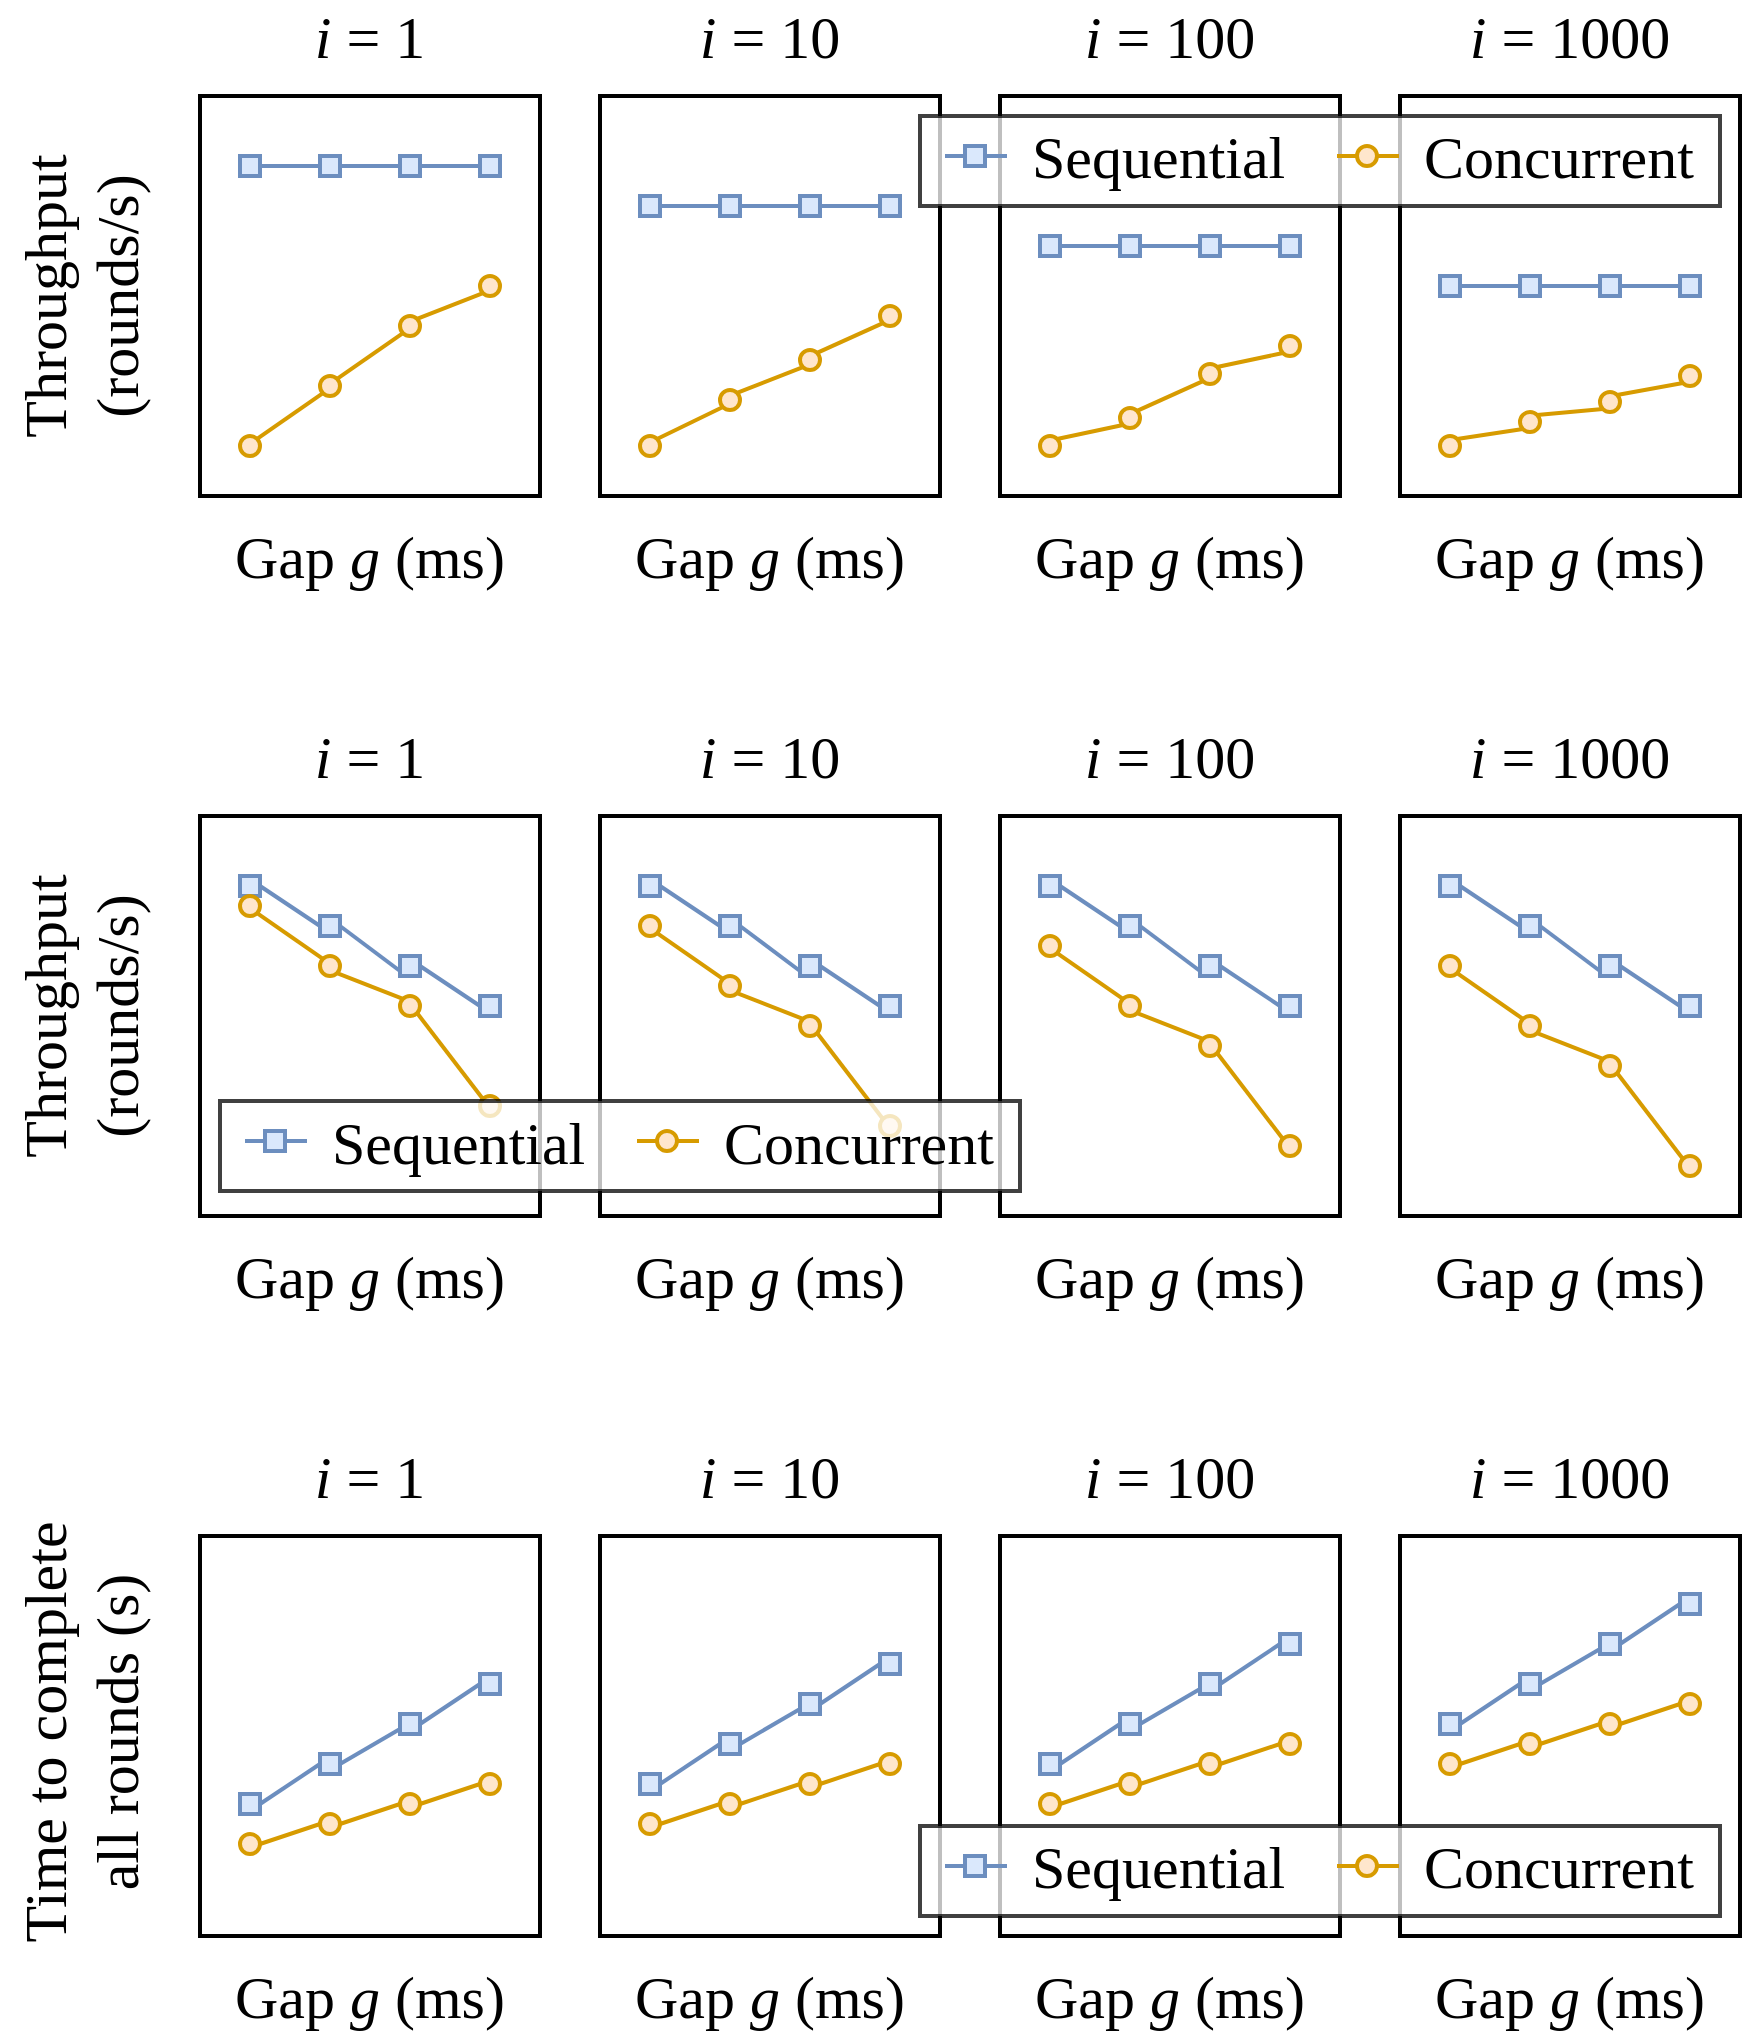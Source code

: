 <mxfile version="13.7.9" type="device"><diagram id="mOewzggBEa7QMWtd0Ktc" name="Page-1"><mxGraphModel dx="1422" dy="81" grid="1" gridSize="10" guides="1" tooltips="1" connect="1" arrows="1" fold="1" page="1" pageScale="1" pageWidth="1100" pageHeight="850" math="0" shadow="0"><root><mxCell id="0"/><mxCell id="1" parent="0"/><mxCell id="XBkp9I4sPIdWvjwhJ2pk-235" value="" style="rounded=0;whiteSpace=wrap;html=1;fillStyle=diag;fillColor=none;fontFamily=Times New Roman;fontSize=20;strokeWidth=2;" parent="1" vertex="1"><mxGeometry x="780" y="1320" width="170" height="200" as="geometry"/></mxCell><mxCell id="XBkp9I4sPIdWvjwhJ2pk-236" style="rounded=0;orthogonalLoop=1;jettySize=auto;html=1;exitX=1;exitY=0.5;exitDx=0;exitDy=0;entryX=0;entryY=0.5;entryDx=0;entryDy=0;strokeWidth=2;endArrow=none;endFill=0;strokeColor=#6C8EBF;" parent="1" source="XBkp9I4sPIdWvjwhJ2pk-237" target="XBkp9I4sPIdWvjwhJ2pk-239" edge="1"><mxGeometry relative="1" as="geometry"/></mxCell><mxCell id="XBkp9I4sPIdWvjwhJ2pk-237" value="" style="rounded=0;whiteSpace=wrap;html=1;strokeWidth=2;fillColor=#dae8fc;strokeColor=#6c8ebf;" parent="1" vertex="1"><mxGeometry x="800" y="1350" width="10" height="10" as="geometry"/></mxCell><mxCell id="XBkp9I4sPIdWvjwhJ2pk-238" style="rounded=0;orthogonalLoop=1;jettySize=auto;html=1;exitX=1;exitY=0.5;exitDx=0;exitDy=0;entryX=0;entryY=0.75;entryDx=0;entryDy=0;endArrow=none;endFill=0;strokeWidth=2;strokeColor=#6C8EBF;" parent="1" source="XBkp9I4sPIdWvjwhJ2pk-239" target="XBkp9I4sPIdWvjwhJ2pk-241" edge="1"><mxGeometry relative="1" as="geometry"/></mxCell><mxCell id="XBkp9I4sPIdWvjwhJ2pk-239" value="" style="rounded=0;whiteSpace=wrap;html=1;strokeWidth=2;fillColor=#dae8fc;strokeColor=#6c8ebf;" parent="1" vertex="1"><mxGeometry x="840" y="1370" width="10" height="10" as="geometry"/></mxCell><mxCell id="XBkp9I4sPIdWvjwhJ2pk-240" style="rounded=0;orthogonalLoop=1;jettySize=auto;html=1;exitX=1;exitY=0.5;exitDx=0;exitDy=0;entryX=0;entryY=0.5;entryDx=0;entryDy=0;endArrow=none;endFill=0;strokeWidth=2;strokeColor=#6C8EBF;" parent="1" source="XBkp9I4sPIdWvjwhJ2pk-241" target="XBkp9I4sPIdWvjwhJ2pk-242" edge="1"><mxGeometry relative="1" as="geometry"/></mxCell><mxCell id="XBkp9I4sPIdWvjwhJ2pk-241" value="" style="rounded=0;whiteSpace=wrap;html=1;strokeWidth=2;fillColor=#dae8fc;strokeColor=#6c8ebf;" parent="1" vertex="1"><mxGeometry x="880" y="1390" width="10" height="10" as="geometry"/></mxCell><mxCell id="XBkp9I4sPIdWvjwhJ2pk-242" value="" style="rounded=0;whiteSpace=wrap;html=1;strokeWidth=2;fillColor=#dae8fc;strokeColor=#6C8EBF;" parent="1" vertex="1"><mxGeometry x="920" y="1410" width="10" height="10" as="geometry"/></mxCell><mxCell id="XBkp9I4sPIdWvjwhJ2pk-243" style="edgeStyle=none;rounded=0;orthogonalLoop=1;jettySize=auto;html=1;exitX=1;exitY=1;exitDx=0;exitDy=0;entryX=0;entryY=0;entryDx=0;entryDy=0;endArrow=none;endFill=0;strokeWidth=2;strokeColor=#D79B00;" parent="1" source="XBkp9I4sPIdWvjwhJ2pk-244" target="XBkp9I4sPIdWvjwhJ2pk-246" edge="1"><mxGeometry relative="1" as="geometry"/></mxCell><mxCell id="XBkp9I4sPIdWvjwhJ2pk-244" value="" style="ellipse;whiteSpace=wrap;html=1;aspect=fixed;strokeWidth=2;fillColor=#ffe6cc;strokeColor=#d79b00;" parent="1" vertex="1"><mxGeometry x="800" y="1390" width="10" height="10" as="geometry"/></mxCell><mxCell id="XBkp9I4sPIdWvjwhJ2pk-245" style="edgeStyle=none;rounded=0;orthogonalLoop=1;jettySize=auto;html=1;exitX=1;exitY=1;exitDx=0;exitDy=0;entryX=0;entryY=0;entryDx=0;entryDy=0;endArrow=none;endFill=0;strokeWidth=2;strokeColor=#D79B00;" parent="1" source="XBkp9I4sPIdWvjwhJ2pk-246" target="XBkp9I4sPIdWvjwhJ2pk-248" edge="1"><mxGeometry relative="1" as="geometry"/></mxCell><mxCell id="XBkp9I4sPIdWvjwhJ2pk-246" value="" style="ellipse;whiteSpace=wrap;html=1;aspect=fixed;strokeWidth=2;fillColor=#ffe6cc;strokeColor=#d79b00;" parent="1" vertex="1"><mxGeometry x="840" y="1420" width="10" height="10" as="geometry"/></mxCell><mxCell id="XBkp9I4sPIdWvjwhJ2pk-247" style="edgeStyle=none;rounded=0;orthogonalLoop=1;jettySize=auto;html=1;exitX=1;exitY=1;exitDx=0;exitDy=0;entryX=0;entryY=0;entryDx=0;entryDy=0;endArrow=none;endFill=0;strokeWidth=2;strokeColor=#D79B00;" parent="1" source="XBkp9I4sPIdWvjwhJ2pk-248" target="XBkp9I4sPIdWvjwhJ2pk-249" edge="1"><mxGeometry relative="1" as="geometry"/></mxCell><mxCell id="XBkp9I4sPIdWvjwhJ2pk-248" value="" style="ellipse;whiteSpace=wrap;html=1;aspect=fixed;strokeWidth=2;fillColor=#ffe6cc;strokeColor=#d79b00;" parent="1" vertex="1"><mxGeometry x="880" y="1440" width="10" height="10" as="geometry"/></mxCell><mxCell id="XBkp9I4sPIdWvjwhJ2pk-249" value="" style="ellipse;whiteSpace=wrap;html=1;aspect=fixed;strokeWidth=2;fillColor=#ffe6cc;strokeColor=#d79b00;" parent="1" vertex="1"><mxGeometry x="920" y="1490" width="10" height="10" as="geometry"/></mxCell><mxCell id="XBkp9I4sPIdWvjwhJ2pk-220" value="" style="rounded=0;whiteSpace=wrap;html=1;fillStyle=diag;fillColor=none;fontFamily=Times New Roman;fontSize=20;strokeWidth=2;" parent="1" vertex="1"><mxGeometry x="580" y="1320" width="170" height="200" as="geometry"/></mxCell><mxCell id="XBkp9I4sPIdWvjwhJ2pk-221" style="rounded=0;orthogonalLoop=1;jettySize=auto;html=1;exitX=1;exitY=0.5;exitDx=0;exitDy=0;entryX=0;entryY=0.5;entryDx=0;entryDy=0;strokeWidth=2;endArrow=none;endFill=0;strokeColor=#6C8EBF;" parent="1" source="XBkp9I4sPIdWvjwhJ2pk-222" target="XBkp9I4sPIdWvjwhJ2pk-224" edge="1"><mxGeometry relative="1" as="geometry"/></mxCell><mxCell id="XBkp9I4sPIdWvjwhJ2pk-222" value="" style="rounded=0;whiteSpace=wrap;html=1;strokeWidth=2;fillColor=#dae8fc;strokeColor=#6c8ebf;" parent="1" vertex="1"><mxGeometry x="600" y="1350" width="10" height="10" as="geometry"/></mxCell><mxCell id="XBkp9I4sPIdWvjwhJ2pk-223" style="rounded=0;orthogonalLoop=1;jettySize=auto;html=1;exitX=1;exitY=0.5;exitDx=0;exitDy=0;entryX=0;entryY=0.75;entryDx=0;entryDy=0;endArrow=none;endFill=0;strokeWidth=2;strokeColor=#6C8EBF;" parent="1" source="XBkp9I4sPIdWvjwhJ2pk-224" target="XBkp9I4sPIdWvjwhJ2pk-226" edge="1"><mxGeometry relative="1" as="geometry"/></mxCell><mxCell id="XBkp9I4sPIdWvjwhJ2pk-224" value="" style="rounded=0;whiteSpace=wrap;html=1;strokeWidth=2;fillColor=#dae8fc;strokeColor=#6c8ebf;" parent="1" vertex="1"><mxGeometry x="640" y="1370" width="10" height="10" as="geometry"/></mxCell><mxCell id="XBkp9I4sPIdWvjwhJ2pk-225" style="rounded=0;orthogonalLoop=1;jettySize=auto;html=1;exitX=1;exitY=0.5;exitDx=0;exitDy=0;entryX=0;entryY=0.5;entryDx=0;entryDy=0;endArrow=none;endFill=0;strokeWidth=2;strokeColor=#6C8EBF;" parent="1" source="XBkp9I4sPIdWvjwhJ2pk-226" target="XBkp9I4sPIdWvjwhJ2pk-227" edge="1"><mxGeometry relative="1" as="geometry"/></mxCell><mxCell id="XBkp9I4sPIdWvjwhJ2pk-226" value="" style="rounded=0;whiteSpace=wrap;html=1;strokeWidth=2;fillColor=#dae8fc;strokeColor=#6c8ebf;" parent="1" vertex="1"><mxGeometry x="680" y="1390" width="10" height="10" as="geometry"/></mxCell><mxCell id="XBkp9I4sPIdWvjwhJ2pk-227" value="" style="rounded=0;whiteSpace=wrap;html=1;strokeWidth=2;fillColor=#dae8fc;strokeColor=#6C8EBF;" parent="1" vertex="1"><mxGeometry x="720" y="1410" width="10" height="10" as="geometry"/></mxCell><mxCell id="XBkp9I4sPIdWvjwhJ2pk-228" style="edgeStyle=none;rounded=0;orthogonalLoop=1;jettySize=auto;html=1;exitX=1;exitY=1;exitDx=0;exitDy=0;entryX=0;entryY=0;entryDx=0;entryDy=0;endArrow=none;endFill=0;strokeWidth=2;strokeColor=#D79B00;" parent="1" source="XBkp9I4sPIdWvjwhJ2pk-229" target="XBkp9I4sPIdWvjwhJ2pk-231" edge="1"><mxGeometry relative="1" as="geometry"/></mxCell><mxCell id="XBkp9I4sPIdWvjwhJ2pk-229" value="" style="ellipse;whiteSpace=wrap;html=1;aspect=fixed;strokeWidth=2;fillColor=#ffe6cc;strokeColor=#d79b00;" parent="1" vertex="1"><mxGeometry x="600" y="1380" width="10" height="10" as="geometry"/></mxCell><mxCell id="XBkp9I4sPIdWvjwhJ2pk-230" style="edgeStyle=none;rounded=0;orthogonalLoop=1;jettySize=auto;html=1;exitX=1;exitY=1;exitDx=0;exitDy=0;entryX=0;entryY=0;entryDx=0;entryDy=0;endArrow=none;endFill=0;strokeWidth=2;strokeColor=#D79B00;" parent="1" source="XBkp9I4sPIdWvjwhJ2pk-231" target="XBkp9I4sPIdWvjwhJ2pk-233" edge="1"><mxGeometry relative="1" as="geometry"/></mxCell><mxCell id="XBkp9I4sPIdWvjwhJ2pk-231" value="" style="ellipse;whiteSpace=wrap;html=1;aspect=fixed;strokeWidth=2;fillColor=#ffe6cc;strokeColor=#d79b00;" parent="1" vertex="1"><mxGeometry x="640" y="1410" width="10" height="10" as="geometry"/></mxCell><mxCell id="XBkp9I4sPIdWvjwhJ2pk-232" style="edgeStyle=none;rounded=0;orthogonalLoop=1;jettySize=auto;html=1;exitX=1;exitY=1;exitDx=0;exitDy=0;entryX=0;entryY=0;entryDx=0;entryDy=0;endArrow=none;endFill=0;strokeWidth=2;strokeColor=#D79B00;" parent="1" source="XBkp9I4sPIdWvjwhJ2pk-233" target="XBkp9I4sPIdWvjwhJ2pk-234" edge="1"><mxGeometry relative="1" as="geometry"/></mxCell><mxCell id="XBkp9I4sPIdWvjwhJ2pk-233" value="" style="ellipse;whiteSpace=wrap;html=1;aspect=fixed;strokeWidth=2;fillColor=#ffe6cc;strokeColor=#d79b00;" parent="1" vertex="1"><mxGeometry x="680" y="1430" width="10" height="10" as="geometry"/></mxCell><mxCell id="XBkp9I4sPIdWvjwhJ2pk-234" value="" style="ellipse;whiteSpace=wrap;html=1;aspect=fixed;strokeWidth=2;fillColor=#ffe6cc;strokeColor=#d79b00;" parent="1" vertex="1"><mxGeometry x="720" y="1480" width="10" height="10" as="geometry"/></mxCell><mxCell id="XBkp9I4sPIdWvjwhJ2pk-1" value="" style="rounded=0;whiteSpace=wrap;html=1;fillStyle=diag;fillColor=none;fontFamily=Times New Roman;fontSize=20;strokeWidth=2;" parent="1" vertex="1"><mxGeometry x="180" y="960" width="170" height="200" as="geometry"/></mxCell><mxCell id="XBkp9I4sPIdWvjwhJ2pk-20" value="Gap &lt;i&gt;g&lt;/i&gt;&amp;nbsp;(ms)" style="text;html=1;strokeColor=none;fillColor=none;align=center;verticalAlign=middle;whiteSpace=wrap;rounded=0;fontSize=30;fontFamily=Times New Roman;" parent="1" vertex="1"><mxGeometry x="180" y="1180" width="170" height="20" as="geometry"/></mxCell><mxCell id="XBkp9I4sPIdWvjwhJ2pk-21" value="Throughput (rounds/s)" style="text;html=1;strokeColor=none;fillColor=none;align=center;verticalAlign=middle;whiteSpace=wrap;rounded=0;fontSize=30;fontFamily=Times New Roman;horizontal=0;" parent="1" vertex="1"><mxGeometry x="80" y="960" width="80" height="200" as="geometry"/></mxCell><mxCell id="XBkp9I4sPIdWvjwhJ2pk-59" style="edgeStyle=orthogonalEdgeStyle;rounded=0;orthogonalLoop=1;jettySize=auto;html=1;exitX=1;exitY=0.5;exitDx=0;exitDy=0;entryX=0;entryY=0.5;entryDx=0;entryDy=0;strokeWidth=2;endArrow=none;endFill=0;strokeColor=#6C8EBF;" parent="1" source="XBkp9I4sPIdWvjwhJ2pk-50" target="XBkp9I4sPIdWvjwhJ2pk-51" edge="1"><mxGeometry relative="1" as="geometry"/></mxCell><mxCell id="XBkp9I4sPIdWvjwhJ2pk-50" value="" style="rounded=0;whiteSpace=wrap;html=1;strokeWidth=2;fillColor=#dae8fc;strokeColor=#6c8ebf;" parent="1" vertex="1"><mxGeometry x="200" y="990" width="10" height="10" as="geometry"/></mxCell><mxCell id="XBkp9I4sPIdWvjwhJ2pk-60" style="edgeStyle=orthogonalEdgeStyle;rounded=0;orthogonalLoop=1;jettySize=auto;html=1;exitX=1;exitY=0.5;exitDx=0;exitDy=0;entryX=0;entryY=0.75;entryDx=0;entryDy=0;endArrow=none;endFill=0;strokeWidth=2;strokeColor=#6C8EBF;" parent="1" source="XBkp9I4sPIdWvjwhJ2pk-51" target="XBkp9I4sPIdWvjwhJ2pk-52" edge="1"><mxGeometry relative="1" as="geometry"/></mxCell><mxCell id="XBkp9I4sPIdWvjwhJ2pk-51" value="" style="rounded=0;whiteSpace=wrap;html=1;strokeWidth=2;fillColor=#dae8fc;strokeColor=#6c8ebf;" parent="1" vertex="1"><mxGeometry x="240" y="990" width="10" height="10" as="geometry"/></mxCell><mxCell id="XBkp9I4sPIdWvjwhJ2pk-61" style="edgeStyle=orthogonalEdgeStyle;rounded=0;orthogonalLoop=1;jettySize=auto;html=1;exitX=1;exitY=0.5;exitDx=0;exitDy=0;entryX=0;entryY=0.5;entryDx=0;entryDy=0;endArrow=none;endFill=0;strokeWidth=2;strokeColor=#6C8EBF;" parent="1" source="XBkp9I4sPIdWvjwhJ2pk-52" target="XBkp9I4sPIdWvjwhJ2pk-53" edge="1"><mxGeometry relative="1" as="geometry"/></mxCell><mxCell id="XBkp9I4sPIdWvjwhJ2pk-52" value="" style="rounded=0;whiteSpace=wrap;html=1;strokeWidth=2;fillColor=#dae8fc;strokeColor=#6c8ebf;" parent="1" vertex="1"><mxGeometry x="280" y="990" width="10" height="10" as="geometry"/></mxCell><mxCell id="XBkp9I4sPIdWvjwhJ2pk-53" value="" style="rounded=0;whiteSpace=wrap;html=1;strokeWidth=2;fillColor=#dae8fc;strokeColor=#6C8EBF;" parent="1" vertex="1"><mxGeometry x="320" y="990" width="10" height="10" as="geometry"/></mxCell><mxCell id="XBkp9I4sPIdWvjwhJ2pk-54" value="" style="ellipse;whiteSpace=wrap;html=1;aspect=fixed;strokeWidth=2;fillColor=#ffe6cc;strokeColor=#d79b00;" parent="1" vertex="1"><mxGeometry x="320" y="1050" width="10" height="10" as="geometry"/></mxCell><mxCell id="XBkp9I4sPIdWvjwhJ2pk-64" style="edgeStyle=none;rounded=0;orthogonalLoop=1;jettySize=auto;html=1;exitX=1;exitY=0;exitDx=0;exitDy=0;entryX=0;entryY=1;entryDx=0;entryDy=0;endArrow=none;endFill=0;strokeWidth=2;strokeColor=#D79B00;" parent="1" source="XBkp9I4sPIdWvjwhJ2pk-56" target="XBkp9I4sPIdWvjwhJ2pk-54" edge="1"><mxGeometry relative="1" as="geometry"/></mxCell><mxCell id="XBkp9I4sPIdWvjwhJ2pk-56" value="" style="ellipse;whiteSpace=wrap;html=1;aspect=fixed;strokeWidth=2;fillColor=#ffe6cc;strokeColor=#d79b00;" parent="1" vertex="1"><mxGeometry x="280" y="1070" width="10" height="10" as="geometry"/></mxCell><mxCell id="XBkp9I4sPIdWvjwhJ2pk-63" style="edgeStyle=none;rounded=0;orthogonalLoop=1;jettySize=auto;html=1;exitX=1;exitY=0;exitDx=0;exitDy=0;entryX=0;entryY=1;entryDx=0;entryDy=0;endArrow=none;endFill=0;strokeWidth=2;strokeColor=#D79B00;" parent="1" source="XBkp9I4sPIdWvjwhJ2pk-57" target="XBkp9I4sPIdWvjwhJ2pk-56" edge="1"><mxGeometry relative="1" as="geometry"/></mxCell><mxCell id="XBkp9I4sPIdWvjwhJ2pk-57" value="" style="ellipse;whiteSpace=wrap;html=1;aspect=fixed;strokeWidth=2;fillColor=#ffe6cc;strokeColor=#d79b00;" parent="1" vertex="1"><mxGeometry x="240" y="1100" width="10" height="10" as="geometry"/></mxCell><mxCell id="XBkp9I4sPIdWvjwhJ2pk-62" style="rounded=0;orthogonalLoop=1;jettySize=auto;html=1;exitX=1;exitY=0;exitDx=0;exitDy=0;entryX=0;entryY=1;entryDx=0;entryDy=0;endArrow=none;endFill=0;strokeWidth=2;strokeColor=#D79B00;" parent="1" source="XBkp9I4sPIdWvjwhJ2pk-58" target="XBkp9I4sPIdWvjwhJ2pk-57" edge="1"><mxGeometry relative="1" as="geometry"/></mxCell><mxCell id="XBkp9I4sPIdWvjwhJ2pk-58" value="" style="ellipse;whiteSpace=wrap;html=1;aspect=fixed;strokeWidth=2;fillColor=#ffe6cc;strokeColor=#d79b00;" parent="1" vertex="1"><mxGeometry x="200" y="1130" width="10" height="10" as="geometry"/></mxCell><mxCell id="XBkp9I4sPIdWvjwhJ2pk-65" value="&lt;i&gt;i&lt;/i&gt; = 1" style="text;html=1;strokeColor=none;fillColor=none;align=center;verticalAlign=middle;whiteSpace=wrap;rounded=0;fontSize=30;fontFamily=Times New Roman;" parent="1" vertex="1"><mxGeometry x="180" y="920" width="170" height="20" as="geometry"/></mxCell><mxCell id="XBkp9I4sPIdWvjwhJ2pk-66" value="" style="rounded=0;whiteSpace=wrap;html=1;fillStyle=diag;fillColor=none;fontFamily=Times New Roman;fontSize=20;strokeWidth=2;" parent="1" vertex="1"><mxGeometry x="380" y="960" width="170" height="200" as="geometry"/></mxCell><mxCell id="XBkp9I4sPIdWvjwhJ2pk-67" value="Gap&amp;nbsp;&lt;i&gt;g&lt;/i&gt;&amp;nbsp;(ms)" style="text;html=1;strokeColor=none;fillColor=none;align=center;verticalAlign=middle;whiteSpace=wrap;rounded=0;fontSize=30;fontFamily=Times New Roman;" parent="1" vertex="1"><mxGeometry x="380" y="1180" width="170" height="20" as="geometry"/></mxCell><mxCell id="XBkp9I4sPIdWvjwhJ2pk-68" style="edgeStyle=orthogonalEdgeStyle;rounded=0;orthogonalLoop=1;jettySize=auto;html=1;exitX=1;exitY=0.5;exitDx=0;exitDy=0;entryX=0;entryY=0.5;entryDx=0;entryDy=0;strokeWidth=2;endArrow=none;endFill=0;strokeColor=#6C8EBF;" parent="1" source="XBkp9I4sPIdWvjwhJ2pk-69" target="XBkp9I4sPIdWvjwhJ2pk-71" edge="1"><mxGeometry relative="1" as="geometry"/></mxCell><mxCell id="XBkp9I4sPIdWvjwhJ2pk-69" value="" style="rounded=0;whiteSpace=wrap;html=1;strokeWidth=2;fillColor=#dae8fc;strokeColor=#6c8ebf;" parent="1" vertex="1"><mxGeometry x="400" y="1010" width="10" height="10" as="geometry"/></mxCell><mxCell id="XBkp9I4sPIdWvjwhJ2pk-70" style="edgeStyle=orthogonalEdgeStyle;rounded=0;orthogonalLoop=1;jettySize=auto;html=1;exitX=1;exitY=0.5;exitDx=0;exitDy=0;entryX=0;entryY=0.75;entryDx=0;entryDy=0;endArrow=none;endFill=0;strokeWidth=2;strokeColor=#6C8EBF;" parent="1" source="XBkp9I4sPIdWvjwhJ2pk-71" target="XBkp9I4sPIdWvjwhJ2pk-73" edge="1"><mxGeometry relative="1" as="geometry"/></mxCell><mxCell id="XBkp9I4sPIdWvjwhJ2pk-71" value="" style="rounded=0;whiteSpace=wrap;html=1;strokeWidth=2;fillColor=#dae8fc;strokeColor=#6c8ebf;" parent="1" vertex="1"><mxGeometry x="440" y="1010" width="10" height="10" as="geometry"/></mxCell><mxCell id="XBkp9I4sPIdWvjwhJ2pk-72" style="edgeStyle=orthogonalEdgeStyle;rounded=0;orthogonalLoop=1;jettySize=auto;html=1;exitX=1;exitY=0.5;exitDx=0;exitDy=0;entryX=0;entryY=0.5;entryDx=0;entryDy=0;endArrow=none;endFill=0;strokeWidth=2;strokeColor=#6C8EBF;" parent="1" source="XBkp9I4sPIdWvjwhJ2pk-73" target="XBkp9I4sPIdWvjwhJ2pk-74" edge="1"><mxGeometry relative="1" as="geometry"/></mxCell><mxCell id="XBkp9I4sPIdWvjwhJ2pk-73" value="" style="rounded=0;whiteSpace=wrap;html=1;strokeWidth=2;fillColor=#dae8fc;strokeColor=#6c8ebf;" parent="1" vertex="1"><mxGeometry x="480" y="1010" width="10" height="10" as="geometry"/></mxCell><mxCell id="XBkp9I4sPIdWvjwhJ2pk-74" value="" style="rounded=0;whiteSpace=wrap;html=1;strokeWidth=2;fillColor=#dae8fc;strokeColor=#6C8EBF;" parent="1" vertex="1"><mxGeometry x="520" y="1010" width="10" height="10" as="geometry"/></mxCell><mxCell id="XBkp9I4sPIdWvjwhJ2pk-75" value="" style="ellipse;whiteSpace=wrap;html=1;aspect=fixed;strokeWidth=2;fillColor=#ffe6cc;strokeColor=#d79b00;" parent="1" vertex="1"><mxGeometry x="520" y="1065" width="10" height="10" as="geometry"/></mxCell><mxCell id="XBkp9I4sPIdWvjwhJ2pk-76" style="edgeStyle=none;rounded=0;orthogonalLoop=1;jettySize=auto;html=1;exitX=1;exitY=0;exitDx=0;exitDy=0;entryX=0;entryY=1;entryDx=0;entryDy=0;endArrow=none;endFill=0;strokeWidth=2;strokeColor=#D79B00;" parent="1" source="XBkp9I4sPIdWvjwhJ2pk-77" target="XBkp9I4sPIdWvjwhJ2pk-75" edge="1"><mxGeometry relative="1" as="geometry"/></mxCell><mxCell id="XBkp9I4sPIdWvjwhJ2pk-77" value="" style="ellipse;whiteSpace=wrap;html=1;aspect=fixed;strokeWidth=2;fillColor=#ffe6cc;strokeColor=#d79b00;" parent="1" vertex="1"><mxGeometry x="480" y="1087" width="10" height="10" as="geometry"/></mxCell><mxCell id="XBkp9I4sPIdWvjwhJ2pk-78" style="edgeStyle=none;rounded=0;orthogonalLoop=1;jettySize=auto;html=1;exitX=1;exitY=0;exitDx=0;exitDy=0;entryX=0;entryY=1;entryDx=0;entryDy=0;endArrow=none;endFill=0;strokeWidth=2;strokeColor=#D79B00;" parent="1" source="XBkp9I4sPIdWvjwhJ2pk-79" target="XBkp9I4sPIdWvjwhJ2pk-77" edge="1"><mxGeometry relative="1" as="geometry"/></mxCell><mxCell id="XBkp9I4sPIdWvjwhJ2pk-79" value="" style="ellipse;whiteSpace=wrap;html=1;aspect=fixed;strokeWidth=2;fillColor=#ffe6cc;strokeColor=#d79b00;" parent="1" vertex="1"><mxGeometry x="440" y="1107" width="10" height="10" as="geometry"/></mxCell><mxCell id="XBkp9I4sPIdWvjwhJ2pk-80" style="rounded=0;orthogonalLoop=1;jettySize=auto;html=1;exitX=1;exitY=0;exitDx=0;exitDy=0;entryX=0;entryY=1;entryDx=0;entryDy=0;endArrow=none;endFill=0;strokeWidth=2;strokeColor=#D79B00;" parent="1" source="XBkp9I4sPIdWvjwhJ2pk-81" target="XBkp9I4sPIdWvjwhJ2pk-79" edge="1"><mxGeometry relative="1" as="geometry"/></mxCell><mxCell id="XBkp9I4sPIdWvjwhJ2pk-81" value="" style="ellipse;whiteSpace=wrap;html=1;aspect=fixed;strokeWidth=2;fillColor=#ffe6cc;strokeColor=#d79b00;" parent="1" vertex="1"><mxGeometry x="400" y="1130" width="10" height="10" as="geometry"/></mxCell><mxCell id="XBkp9I4sPIdWvjwhJ2pk-82" value="&lt;i&gt;i&lt;/i&gt; = 10" style="text;html=1;strokeColor=none;fillColor=none;align=center;verticalAlign=middle;whiteSpace=wrap;rounded=0;fontSize=30;fontFamily=Times New Roman;" parent="1" vertex="1"><mxGeometry x="380" y="920" width="170" height="20" as="geometry"/></mxCell><mxCell id="XBkp9I4sPIdWvjwhJ2pk-83" value="" style="rounded=0;whiteSpace=wrap;html=1;fillStyle=diag;fillColor=none;fontFamily=Times New Roman;fontSize=20;strokeWidth=2;" parent="1" vertex="1"><mxGeometry x="580" y="960" width="170" height="200" as="geometry"/></mxCell><mxCell id="XBkp9I4sPIdWvjwhJ2pk-84" value="Gap&amp;nbsp;&lt;i&gt;g&lt;/i&gt;&amp;nbsp;(ms)" style="text;html=1;strokeColor=none;fillColor=none;align=center;verticalAlign=middle;whiteSpace=wrap;rounded=0;fontSize=30;fontFamily=Times New Roman;" parent="1" vertex="1"><mxGeometry x="580" y="1180" width="170" height="20" as="geometry"/></mxCell><mxCell id="XBkp9I4sPIdWvjwhJ2pk-85" style="edgeStyle=orthogonalEdgeStyle;rounded=0;orthogonalLoop=1;jettySize=auto;html=1;exitX=1;exitY=0.5;exitDx=0;exitDy=0;entryX=0;entryY=0.5;entryDx=0;entryDy=0;strokeWidth=2;endArrow=none;endFill=0;strokeColor=#6C8EBF;" parent="1" source="XBkp9I4sPIdWvjwhJ2pk-86" target="XBkp9I4sPIdWvjwhJ2pk-88" edge="1"><mxGeometry relative="1" as="geometry"/></mxCell><mxCell id="XBkp9I4sPIdWvjwhJ2pk-86" value="" style="rounded=0;whiteSpace=wrap;html=1;strokeWidth=2;fillColor=#dae8fc;strokeColor=#6c8ebf;" parent="1" vertex="1"><mxGeometry x="600" y="1030" width="10" height="10" as="geometry"/></mxCell><mxCell id="XBkp9I4sPIdWvjwhJ2pk-87" style="edgeStyle=orthogonalEdgeStyle;rounded=0;orthogonalLoop=1;jettySize=auto;html=1;exitX=1;exitY=0.5;exitDx=0;exitDy=0;entryX=0;entryY=0.75;entryDx=0;entryDy=0;endArrow=none;endFill=0;strokeWidth=2;strokeColor=#6C8EBF;" parent="1" source="XBkp9I4sPIdWvjwhJ2pk-88" target="XBkp9I4sPIdWvjwhJ2pk-90" edge="1"><mxGeometry relative="1" as="geometry"/></mxCell><mxCell id="XBkp9I4sPIdWvjwhJ2pk-88" value="" style="rounded=0;whiteSpace=wrap;html=1;strokeWidth=2;fillColor=#dae8fc;strokeColor=#6c8ebf;" parent="1" vertex="1"><mxGeometry x="640" y="1030" width="10" height="10" as="geometry"/></mxCell><mxCell id="XBkp9I4sPIdWvjwhJ2pk-89" style="edgeStyle=orthogonalEdgeStyle;rounded=0;orthogonalLoop=1;jettySize=auto;html=1;exitX=1;exitY=0.5;exitDx=0;exitDy=0;entryX=0;entryY=0.5;entryDx=0;entryDy=0;endArrow=none;endFill=0;strokeWidth=2;strokeColor=#6C8EBF;" parent="1" source="XBkp9I4sPIdWvjwhJ2pk-90" target="XBkp9I4sPIdWvjwhJ2pk-91" edge="1"><mxGeometry relative="1" as="geometry"/></mxCell><mxCell id="XBkp9I4sPIdWvjwhJ2pk-90" value="" style="rounded=0;whiteSpace=wrap;html=1;strokeWidth=2;fillColor=#dae8fc;strokeColor=#6c8ebf;" parent="1" vertex="1"><mxGeometry x="680" y="1030" width="10" height="10" as="geometry"/></mxCell><mxCell id="XBkp9I4sPIdWvjwhJ2pk-91" value="" style="rounded=0;whiteSpace=wrap;html=1;strokeWidth=2;fillColor=#dae8fc;strokeColor=#6C8EBF;" parent="1" vertex="1"><mxGeometry x="720" y="1030" width="10" height="10" as="geometry"/></mxCell><mxCell id="XBkp9I4sPIdWvjwhJ2pk-92" value="" style="ellipse;whiteSpace=wrap;html=1;aspect=fixed;strokeWidth=2;fillColor=#ffe6cc;strokeColor=#d79b00;" parent="1" vertex="1"><mxGeometry x="720" y="1080" width="10" height="10" as="geometry"/></mxCell><mxCell id="XBkp9I4sPIdWvjwhJ2pk-93" style="edgeStyle=none;rounded=0;orthogonalLoop=1;jettySize=auto;html=1;exitX=1;exitY=0;exitDx=0;exitDy=0;entryX=0;entryY=1;entryDx=0;entryDy=0;endArrow=none;endFill=0;strokeWidth=2;strokeColor=#D79B00;" parent="1" source="XBkp9I4sPIdWvjwhJ2pk-94" target="XBkp9I4sPIdWvjwhJ2pk-92" edge="1"><mxGeometry relative="1" as="geometry"/></mxCell><mxCell id="XBkp9I4sPIdWvjwhJ2pk-94" value="" style="ellipse;whiteSpace=wrap;html=1;aspect=fixed;strokeWidth=2;fillColor=#ffe6cc;strokeColor=#d79b00;" parent="1" vertex="1"><mxGeometry x="680" y="1094" width="10" height="10" as="geometry"/></mxCell><mxCell id="XBkp9I4sPIdWvjwhJ2pk-95" style="edgeStyle=none;rounded=0;orthogonalLoop=1;jettySize=auto;html=1;exitX=1;exitY=0;exitDx=0;exitDy=0;entryX=0;entryY=1;entryDx=0;entryDy=0;endArrow=none;endFill=0;strokeWidth=2;strokeColor=#D79B00;" parent="1" source="XBkp9I4sPIdWvjwhJ2pk-96" target="XBkp9I4sPIdWvjwhJ2pk-94" edge="1"><mxGeometry relative="1" as="geometry"/></mxCell><mxCell id="XBkp9I4sPIdWvjwhJ2pk-96" value="" style="ellipse;whiteSpace=wrap;html=1;aspect=fixed;strokeWidth=2;fillColor=#ffe6cc;strokeColor=#d79b00;" parent="1" vertex="1"><mxGeometry x="640" y="1116" width="10" height="10" as="geometry"/></mxCell><mxCell id="XBkp9I4sPIdWvjwhJ2pk-97" style="rounded=0;orthogonalLoop=1;jettySize=auto;html=1;exitX=1;exitY=0;exitDx=0;exitDy=0;entryX=0;entryY=1;entryDx=0;entryDy=0;endArrow=none;endFill=0;strokeWidth=2;strokeColor=#D79B00;" parent="1" source="XBkp9I4sPIdWvjwhJ2pk-98" target="XBkp9I4sPIdWvjwhJ2pk-96" edge="1"><mxGeometry relative="1" as="geometry"/></mxCell><mxCell id="XBkp9I4sPIdWvjwhJ2pk-98" value="" style="ellipse;whiteSpace=wrap;html=1;aspect=fixed;strokeWidth=2;fillColor=#ffe6cc;strokeColor=#d79b00;" parent="1" vertex="1"><mxGeometry x="600" y="1130" width="10" height="10" as="geometry"/></mxCell><mxCell id="XBkp9I4sPIdWvjwhJ2pk-99" value="&lt;i&gt;i&lt;/i&gt; = 100" style="text;html=1;strokeColor=none;fillColor=none;align=center;verticalAlign=middle;whiteSpace=wrap;rounded=0;fontSize=30;fontFamily=Times New Roman;" parent="1" vertex="1"><mxGeometry x="580" y="920" width="170" height="20" as="geometry"/></mxCell><mxCell id="XBkp9I4sPIdWvjwhJ2pk-100" value="" style="rounded=0;whiteSpace=wrap;html=1;fillStyle=diag;fillColor=none;fontFamily=Times New Roman;fontSize=20;strokeWidth=2;" parent="1" vertex="1"><mxGeometry x="780" y="960" width="170" height="200" as="geometry"/></mxCell><mxCell id="XBkp9I4sPIdWvjwhJ2pk-101" value="Gap&amp;nbsp;&lt;i&gt;g&lt;/i&gt;&amp;nbsp;(ms)" style="text;html=1;strokeColor=none;fillColor=none;align=center;verticalAlign=middle;whiteSpace=wrap;rounded=0;fontSize=30;fontFamily=Times New Roman;" parent="1" vertex="1"><mxGeometry x="780" y="1180" width="170" height="20" as="geometry"/></mxCell><mxCell id="XBkp9I4sPIdWvjwhJ2pk-102" style="edgeStyle=orthogonalEdgeStyle;rounded=0;orthogonalLoop=1;jettySize=auto;html=1;exitX=1;exitY=0.5;exitDx=0;exitDy=0;entryX=0;entryY=0.5;entryDx=0;entryDy=0;strokeWidth=2;endArrow=none;endFill=0;strokeColor=#6C8EBF;" parent="1" source="XBkp9I4sPIdWvjwhJ2pk-103" target="XBkp9I4sPIdWvjwhJ2pk-105" edge="1"><mxGeometry relative="1" as="geometry"/></mxCell><mxCell id="XBkp9I4sPIdWvjwhJ2pk-103" value="" style="rounded=0;whiteSpace=wrap;html=1;strokeWidth=2;fillColor=#dae8fc;strokeColor=#6c8ebf;" parent="1" vertex="1"><mxGeometry x="800" y="1050" width="10" height="10" as="geometry"/></mxCell><mxCell id="XBkp9I4sPIdWvjwhJ2pk-104" style="edgeStyle=orthogonalEdgeStyle;rounded=0;orthogonalLoop=1;jettySize=auto;html=1;exitX=1;exitY=0.5;exitDx=0;exitDy=0;entryX=0;entryY=0.75;entryDx=0;entryDy=0;endArrow=none;endFill=0;strokeWidth=2;strokeColor=#6C8EBF;" parent="1" source="XBkp9I4sPIdWvjwhJ2pk-105" target="XBkp9I4sPIdWvjwhJ2pk-107" edge="1"><mxGeometry relative="1" as="geometry"/></mxCell><mxCell id="XBkp9I4sPIdWvjwhJ2pk-105" value="" style="rounded=0;whiteSpace=wrap;html=1;strokeWidth=2;fillColor=#dae8fc;strokeColor=#6c8ebf;" parent="1" vertex="1"><mxGeometry x="840" y="1050" width="10" height="10" as="geometry"/></mxCell><mxCell id="XBkp9I4sPIdWvjwhJ2pk-106" style="edgeStyle=orthogonalEdgeStyle;rounded=0;orthogonalLoop=1;jettySize=auto;html=1;exitX=1;exitY=0.5;exitDx=0;exitDy=0;entryX=0;entryY=0.5;entryDx=0;entryDy=0;endArrow=none;endFill=0;strokeWidth=2;strokeColor=#6C8EBF;" parent="1" source="XBkp9I4sPIdWvjwhJ2pk-107" target="XBkp9I4sPIdWvjwhJ2pk-108" edge="1"><mxGeometry relative="1" as="geometry"/></mxCell><mxCell id="XBkp9I4sPIdWvjwhJ2pk-107" value="" style="rounded=0;whiteSpace=wrap;html=1;strokeWidth=2;fillColor=#dae8fc;strokeColor=#6c8ebf;" parent="1" vertex="1"><mxGeometry x="880" y="1050" width="10" height="10" as="geometry"/></mxCell><mxCell id="XBkp9I4sPIdWvjwhJ2pk-108" value="" style="rounded=0;whiteSpace=wrap;html=1;strokeWidth=2;fillColor=#dae8fc;strokeColor=#6C8EBF;" parent="1" vertex="1"><mxGeometry x="920" y="1050" width="10" height="10" as="geometry"/></mxCell><mxCell id="XBkp9I4sPIdWvjwhJ2pk-109" value="" style="ellipse;whiteSpace=wrap;html=1;aspect=fixed;strokeWidth=2;fillColor=#ffe6cc;strokeColor=#d79b00;" parent="1" vertex="1"><mxGeometry x="920" y="1095" width="10" height="10" as="geometry"/></mxCell><mxCell id="XBkp9I4sPIdWvjwhJ2pk-110" style="edgeStyle=none;rounded=0;orthogonalLoop=1;jettySize=auto;html=1;exitX=1;exitY=0;exitDx=0;exitDy=0;entryX=0;entryY=1;entryDx=0;entryDy=0;endArrow=none;endFill=0;strokeWidth=2;strokeColor=#D79B00;" parent="1" source="XBkp9I4sPIdWvjwhJ2pk-111" target="XBkp9I4sPIdWvjwhJ2pk-109" edge="1"><mxGeometry relative="1" as="geometry"/></mxCell><mxCell id="XBkp9I4sPIdWvjwhJ2pk-111" value="" style="ellipse;whiteSpace=wrap;html=1;aspect=fixed;strokeWidth=2;fillColor=#ffe6cc;strokeColor=#d79b00;" parent="1" vertex="1"><mxGeometry x="880" y="1108" width="10" height="10" as="geometry"/></mxCell><mxCell id="XBkp9I4sPIdWvjwhJ2pk-112" style="edgeStyle=none;rounded=0;orthogonalLoop=1;jettySize=auto;html=1;exitX=1;exitY=0;exitDx=0;exitDy=0;entryX=0;entryY=1;entryDx=0;entryDy=0;endArrow=none;endFill=0;strokeWidth=2;strokeColor=#D79B00;" parent="1" source="XBkp9I4sPIdWvjwhJ2pk-113" target="XBkp9I4sPIdWvjwhJ2pk-111" edge="1"><mxGeometry relative="1" as="geometry"/></mxCell><mxCell id="XBkp9I4sPIdWvjwhJ2pk-113" value="" style="ellipse;whiteSpace=wrap;html=1;aspect=fixed;strokeWidth=2;fillColor=#ffe6cc;strokeColor=#d79b00;" parent="1" vertex="1"><mxGeometry x="840" y="1118" width="10" height="10" as="geometry"/></mxCell><mxCell id="XBkp9I4sPIdWvjwhJ2pk-114" style="rounded=0;orthogonalLoop=1;jettySize=auto;html=1;exitX=1;exitY=0;exitDx=0;exitDy=0;entryX=0;entryY=1;entryDx=0;entryDy=0;endArrow=none;endFill=0;strokeWidth=2;strokeColor=#D79B00;" parent="1" source="XBkp9I4sPIdWvjwhJ2pk-115" target="XBkp9I4sPIdWvjwhJ2pk-113" edge="1"><mxGeometry relative="1" as="geometry"/></mxCell><mxCell id="XBkp9I4sPIdWvjwhJ2pk-115" value="" style="ellipse;whiteSpace=wrap;html=1;aspect=fixed;strokeWidth=2;fillColor=#ffe6cc;strokeColor=#d79b00;" parent="1" vertex="1"><mxGeometry x="800" y="1130" width="10" height="10" as="geometry"/></mxCell><mxCell id="XBkp9I4sPIdWvjwhJ2pk-116" value="&lt;i&gt;i&lt;/i&gt; = 1000" style="text;html=1;strokeColor=none;fillColor=none;align=center;verticalAlign=middle;whiteSpace=wrap;rounded=0;fontSize=30;fontFamily=Times New Roman;" parent="1" vertex="1"><mxGeometry x="780" y="920" width="170" height="20" as="geometry"/></mxCell><mxCell id="XBkp9I4sPIdWvjwhJ2pk-122" value="" style="rounded=0;whiteSpace=wrap;html=1;fillStyle=diag;fillColor=none;fontFamily=Times New Roman;fontSize=20;strokeWidth=2;" parent="1" vertex="1"><mxGeometry x="180" y="1320" width="170" height="200" as="geometry"/></mxCell><mxCell id="XBkp9I4sPIdWvjwhJ2pk-123" value="Gap&amp;nbsp;&lt;i&gt;g&lt;/i&gt;&amp;nbsp;(ms)" style="text;html=1;strokeColor=none;fillColor=none;align=center;verticalAlign=middle;whiteSpace=wrap;rounded=0;fontSize=30;fontFamily=Times New Roman;" parent="1" vertex="1"><mxGeometry x="180" y="1540" width="170" height="20" as="geometry"/></mxCell><mxCell id="XBkp9I4sPIdWvjwhJ2pk-124" value="Throughput (rounds/s)" style="text;html=1;strokeColor=none;fillColor=none;align=center;verticalAlign=middle;whiteSpace=wrap;rounded=0;fontSize=30;fontFamily=Times New Roman;horizontal=0;" parent="1" vertex="1"><mxGeometry x="80" y="1320" width="80" height="200" as="geometry"/></mxCell><mxCell id="XBkp9I4sPIdWvjwhJ2pk-125" style="rounded=0;orthogonalLoop=1;jettySize=auto;html=1;exitX=1;exitY=0.5;exitDx=0;exitDy=0;entryX=0;entryY=0.5;entryDx=0;entryDy=0;strokeWidth=2;endArrow=none;endFill=0;strokeColor=#6C8EBF;" parent="1" source="XBkp9I4sPIdWvjwhJ2pk-126" target="XBkp9I4sPIdWvjwhJ2pk-128" edge="1"><mxGeometry relative="1" as="geometry"/></mxCell><mxCell id="XBkp9I4sPIdWvjwhJ2pk-126" value="" style="rounded=0;whiteSpace=wrap;html=1;strokeWidth=2;fillColor=#dae8fc;strokeColor=#6c8ebf;" parent="1" vertex="1"><mxGeometry x="200" y="1350" width="10" height="10" as="geometry"/></mxCell><mxCell id="XBkp9I4sPIdWvjwhJ2pk-127" style="rounded=0;orthogonalLoop=1;jettySize=auto;html=1;exitX=1;exitY=0.5;exitDx=0;exitDy=0;entryX=0;entryY=0.75;entryDx=0;entryDy=0;endArrow=none;endFill=0;strokeWidth=2;strokeColor=#6C8EBF;" parent="1" source="XBkp9I4sPIdWvjwhJ2pk-128" target="XBkp9I4sPIdWvjwhJ2pk-130" edge="1"><mxGeometry relative="1" as="geometry"/></mxCell><mxCell id="XBkp9I4sPIdWvjwhJ2pk-128" value="" style="rounded=0;whiteSpace=wrap;html=1;strokeWidth=2;fillColor=#dae8fc;strokeColor=#6c8ebf;" parent="1" vertex="1"><mxGeometry x="240" y="1370" width="10" height="10" as="geometry"/></mxCell><mxCell id="XBkp9I4sPIdWvjwhJ2pk-129" style="rounded=0;orthogonalLoop=1;jettySize=auto;html=1;exitX=1;exitY=0.5;exitDx=0;exitDy=0;entryX=0;entryY=0.5;entryDx=0;entryDy=0;endArrow=none;endFill=0;strokeWidth=2;strokeColor=#6C8EBF;" parent="1" source="XBkp9I4sPIdWvjwhJ2pk-130" target="XBkp9I4sPIdWvjwhJ2pk-131" edge="1"><mxGeometry relative="1" as="geometry"/></mxCell><mxCell id="XBkp9I4sPIdWvjwhJ2pk-130" value="" style="rounded=0;whiteSpace=wrap;html=1;strokeWidth=2;fillColor=#dae8fc;strokeColor=#6c8ebf;" parent="1" vertex="1"><mxGeometry x="280" y="1390" width="10" height="10" as="geometry"/></mxCell><mxCell id="XBkp9I4sPIdWvjwhJ2pk-131" value="" style="rounded=0;whiteSpace=wrap;html=1;strokeWidth=2;fillColor=#dae8fc;strokeColor=#6C8EBF;" parent="1" vertex="1"><mxGeometry x="320" y="1410" width="10" height="10" as="geometry"/></mxCell><mxCell id="XBkp9I4sPIdWvjwhJ2pk-139" value="&lt;i&gt;i&lt;/i&gt; = 1" style="text;html=1;strokeColor=none;fillColor=none;align=center;verticalAlign=middle;whiteSpace=wrap;rounded=0;fontSize=30;fontFamily=Times New Roman;" parent="1" vertex="1"><mxGeometry x="180" y="1280" width="170" height="20" as="geometry"/></mxCell><mxCell id="XBkp9I4sPIdWvjwhJ2pk-141" value="Gap&amp;nbsp;&lt;i&gt;g&lt;/i&gt;&amp;nbsp;(ms)" style="text;html=1;strokeColor=none;fillColor=none;align=center;verticalAlign=middle;whiteSpace=wrap;rounded=0;fontSize=30;fontFamily=Times New Roman;" parent="1" vertex="1"><mxGeometry x="380" y="1540" width="170" height="20" as="geometry"/></mxCell><mxCell id="XBkp9I4sPIdWvjwhJ2pk-156" value="&lt;i&gt;i&lt;/i&gt; = 10" style="text;html=1;strokeColor=none;fillColor=none;align=center;verticalAlign=middle;whiteSpace=wrap;rounded=0;fontSize=30;fontFamily=Times New Roman;" parent="1" vertex="1"><mxGeometry x="380" y="1280" width="170" height="20" as="geometry"/></mxCell><mxCell id="XBkp9I4sPIdWvjwhJ2pk-158" value="Gap&amp;nbsp;&lt;i&gt;g&lt;/i&gt;&amp;nbsp;(ms)" style="text;html=1;strokeColor=none;fillColor=none;align=center;verticalAlign=middle;whiteSpace=wrap;rounded=0;fontSize=30;fontFamily=Times New Roman;" parent="1" vertex="1"><mxGeometry x="580" y="1540" width="170" height="20" as="geometry"/></mxCell><mxCell id="XBkp9I4sPIdWvjwhJ2pk-173" value="&lt;i&gt;i&lt;/i&gt; = 100" style="text;html=1;strokeColor=none;fillColor=none;align=center;verticalAlign=middle;whiteSpace=wrap;rounded=0;fontSize=30;fontFamily=Times New Roman;" parent="1" vertex="1"><mxGeometry x="580" y="1280" width="170" height="20" as="geometry"/></mxCell><mxCell id="XBkp9I4sPIdWvjwhJ2pk-175" value="Gap&amp;nbsp;&lt;i&gt;g&lt;/i&gt;&amp;nbsp;(ms)" style="text;html=1;strokeColor=none;fillColor=none;align=center;verticalAlign=middle;whiteSpace=wrap;rounded=0;fontSize=30;fontFamily=Times New Roman;" parent="1" vertex="1"><mxGeometry x="780" y="1540" width="170" height="20" as="geometry"/></mxCell><mxCell id="XBkp9I4sPIdWvjwhJ2pk-190" value="&lt;i&gt;i&lt;/i&gt; = 1000" style="text;html=1;strokeColor=none;fillColor=none;align=center;verticalAlign=middle;whiteSpace=wrap;rounded=0;fontSize=30;fontFamily=Times New Roman;" parent="1" vertex="1"><mxGeometry x="780" y="1280" width="170" height="20" as="geometry"/></mxCell><mxCell id="XBkp9I4sPIdWvjwhJ2pk-202" style="edgeStyle=none;rounded=0;orthogonalLoop=1;jettySize=auto;html=1;exitX=1;exitY=1;exitDx=0;exitDy=0;entryX=0;entryY=0;entryDx=0;entryDy=0;endArrow=none;endFill=0;strokeWidth=2;strokeColor=#D79B00;" parent="1" source="XBkp9I4sPIdWvjwhJ2pk-132" target="XBkp9I4sPIdWvjwhJ2pk-134" edge="1"><mxGeometry relative="1" as="geometry"/></mxCell><mxCell id="XBkp9I4sPIdWvjwhJ2pk-132" value="" style="ellipse;whiteSpace=wrap;html=1;aspect=fixed;strokeWidth=2;fillColor=#ffe6cc;strokeColor=#d79b00;" parent="1" vertex="1"><mxGeometry x="200" y="1360" width="10" height="10" as="geometry"/></mxCell><mxCell id="XBkp9I4sPIdWvjwhJ2pk-203" style="edgeStyle=none;rounded=0;orthogonalLoop=1;jettySize=auto;html=1;exitX=1;exitY=1;exitDx=0;exitDy=0;entryX=0;entryY=0;entryDx=0;entryDy=0;endArrow=none;endFill=0;strokeWidth=2;strokeColor=#D79B00;" parent="1" source="XBkp9I4sPIdWvjwhJ2pk-134" target="XBkp9I4sPIdWvjwhJ2pk-136" edge="1"><mxGeometry relative="1" as="geometry"/></mxCell><mxCell id="XBkp9I4sPIdWvjwhJ2pk-134" value="" style="ellipse;whiteSpace=wrap;html=1;aspect=fixed;strokeWidth=2;fillColor=#ffe6cc;strokeColor=#d79b00;" parent="1" vertex="1"><mxGeometry x="240" y="1390" width="10" height="10" as="geometry"/></mxCell><mxCell id="XBkp9I4sPIdWvjwhJ2pk-204" style="edgeStyle=none;rounded=0;orthogonalLoop=1;jettySize=auto;html=1;exitX=1;exitY=1;exitDx=0;exitDy=0;entryX=0;entryY=0;entryDx=0;entryDy=0;endArrow=none;endFill=0;strokeWidth=2;strokeColor=#D79B00;" parent="1" source="XBkp9I4sPIdWvjwhJ2pk-136" target="XBkp9I4sPIdWvjwhJ2pk-138" edge="1"><mxGeometry relative="1" as="geometry"/></mxCell><mxCell id="XBkp9I4sPIdWvjwhJ2pk-136" value="" style="ellipse;whiteSpace=wrap;html=1;aspect=fixed;strokeWidth=2;fillColor=#ffe6cc;strokeColor=#d79b00;" parent="1" vertex="1"><mxGeometry x="280" y="1410" width="10" height="10" as="geometry"/></mxCell><mxCell id="XBkp9I4sPIdWvjwhJ2pk-138" value="" style="ellipse;whiteSpace=wrap;html=1;aspect=fixed;strokeWidth=2;fillColor=#ffe6cc;strokeColor=#d79b00;" parent="1" vertex="1"><mxGeometry x="320" y="1460" width="10" height="10" as="geometry"/></mxCell><mxCell id="XBkp9I4sPIdWvjwhJ2pk-205" value="" style="rounded=0;whiteSpace=wrap;html=1;fillStyle=diag;fillColor=none;fontFamily=Times New Roman;fontSize=20;strokeWidth=2;" parent="1" vertex="1"><mxGeometry x="380" y="1320" width="170" height="200" as="geometry"/></mxCell><mxCell id="XBkp9I4sPIdWvjwhJ2pk-206" style="rounded=0;orthogonalLoop=1;jettySize=auto;html=1;exitX=1;exitY=0.5;exitDx=0;exitDy=0;entryX=0;entryY=0.5;entryDx=0;entryDy=0;strokeWidth=2;endArrow=none;endFill=0;strokeColor=#6C8EBF;" parent="1" source="XBkp9I4sPIdWvjwhJ2pk-207" target="XBkp9I4sPIdWvjwhJ2pk-209" edge="1"><mxGeometry relative="1" as="geometry"/></mxCell><mxCell id="XBkp9I4sPIdWvjwhJ2pk-207" value="" style="rounded=0;whiteSpace=wrap;html=1;strokeWidth=2;fillColor=#dae8fc;strokeColor=#6c8ebf;" parent="1" vertex="1"><mxGeometry x="400" y="1350" width="10" height="10" as="geometry"/></mxCell><mxCell id="XBkp9I4sPIdWvjwhJ2pk-208" style="rounded=0;orthogonalLoop=1;jettySize=auto;html=1;exitX=1;exitY=0.5;exitDx=0;exitDy=0;entryX=0;entryY=0.75;entryDx=0;entryDy=0;endArrow=none;endFill=0;strokeWidth=2;strokeColor=#6C8EBF;" parent="1" source="XBkp9I4sPIdWvjwhJ2pk-209" target="XBkp9I4sPIdWvjwhJ2pk-211" edge="1"><mxGeometry relative="1" as="geometry"/></mxCell><mxCell id="XBkp9I4sPIdWvjwhJ2pk-209" value="" style="rounded=0;whiteSpace=wrap;html=1;strokeWidth=2;fillColor=#dae8fc;strokeColor=#6c8ebf;" parent="1" vertex="1"><mxGeometry x="440" y="1370" width="10" height="10" as="geometry"/></mxCell><mxCell id="XBkp9I4sPIdWvjwhJ2pk-210" style="rounded=0;orthogonalLoop=1;jettySize=auto;html=1;exitX=1;exitY=0.5;exitDx=0;exitDy=0;entryX=0;entryY=0.5;entryDx=0;entryDy=0;endArrow=none;endFill=0;strokeWidth=2;strokeColor=#6C8EBF;" parent="1" source="XBkp9I4sPIdWvjwhJ2pk-211" target="XBkp9I4sPIdWvjwhJ2pk-212" edge="1"><mxGeometry relative="1" as="geometry"/></mxCell><mxCell id="XBkp9I4sPIdWvjwhJ2pk-211" value="" style="rounded=0;whiteSpace=wrap;html=1;strokeWidth=2;fillColor=#dae8fc;strokeColor=#6c8ebf;" parent="1" vertex="1"><mxGeometry x="480" y="1390" width="10" height="10" as="geometry"/></mxCell><mxCell id="XBkp9I4sPIdWvjwhJ2pk-212" value="" style="rounded=0;whiteSpace=wrap;html=1;strokeWidth=2;fillColor=#dae8fc;strokeColor=#6C8EBF;" parent="1" vertex="1"><mxGeometry x="520" y="1410" width="10" height="10" as="geometry"/></mxCell><mxCell id="XBkp9I4sPIdWvjwhJ2pk-213" style="edgeStyle=none;rounded=0;orthogonalLoop=1;jettySize=auto;html=1;exitX=1;exitY=1;exitDx=0;exitDy=0;entryX=0;entryY=0;entryDx=0;entryDy=0;endArrow=none;endFill=0;strokeWidth=2;strokeColor=#D79B00;" parent="1" source="XBkp9I4sPIdWvjwhJ2pk-214" target="XBkp9I4sPIdWvjwhJ2pk-216" edge="1"><mxGeometry relative="1" as="geometry"/></mxCell><mxCell id="XBkp9I4sPIdWvjwhJ2pk-214" value="" style="ellipse;whiteSpace=wrap;html=1;aspect=fixed;strokeWidth=2;fillColor=#ffe6cc;strokeColor=#d79b00;" parent="1" vertex="1"><mxGeometry x="400" y="1370" width="10" height="10" as="geometry"/></mxCell><mxCell id="XBkp9I4sPIdWvjwhJ2pk-215" style="edgeStyle=none;rounded=0;orthogonalLoop=1;jettySize=auto;html=1;exitX=1;exitY=1;exitDx=0;exitDy=0;entryX=0;entryY=0;entryDx=0;entryDy=0;endArrow=none;endFill=0;strokeWidth=2;strokeColor=#D79B00;" parent="1" source="XBkp9I4sPIdWvjwhJ2pk-216" target="XBkp9I4sPIdWvjwhJ2pk-218" edge="1"><mxGeometry relative="1" as="geometry"/></mxCell><mxCell id="XBkp9I4sPIdWvjwhJ2pk-216" value="" style="ellipse;whiteSpace=wrap;html=1;aspect=fixed;strokeWidth=2;fillColor=#ffe6cc;strokeColor=#d79b00;" parent="1" vertex="1"><mxGeometry x="440" y="1400" width="10" height="10" as="geometry"/></mxCell><mxCell id="XBkp9I4sPIdWvjwhJ2pk-217" style="edgeStyle=none;rounded=0;orthogonalLoop=1;jettySize=auto;html=1;exitX=1;exitY=1;exitDx=0;exitDy=0;entryX=0;entryY=0;entryDx=0;entryDy=0;endArrow=none;endFill=0;strokeWidth=2;strokeColor=#D79B00;" parent="1" source="XBkp9I4sPIdWvjwhJ2pk-218" target="XBkp9I4sPIdWvjwhJ2pk-219" edge="1"><mxGeometry relative="1" as="geometry"/></mxCell><mxCell id="XBkp9I4sPIdWvjwhJ2pk-218" value="" style="ellipse;whiteSpace=wrap;html=1;aspect=fixed;strokeWidth=2;fillColor=#ffe6cc;strokeColor=#d79b00;" parent="1" vertex="1"><mxGeometry x="480" y="1420" width="10" height="10" as="geometry"/></mxCell><mxCell id="XBkp9I4sPIdWvjwhJ2pk-219" value="" style="ellipse;whiteSpace=wrap;html=1;aspect=fixed;strokeWidth=2;fillColor=#ffe6cc;strokeColor=#d79b00;" parent="1" vertex="1"><mxGeometry x="520" y="1470" width="10" height="10" as="geometry"/></mxCell><mxCell id="XBkp9I4sPIdWvjwhJ2pk-280" value="" style="rounded=0;whiteSpace=wrap;html=1;fillStyle=diag;fillColor=none;fontFamily=Times New Roman;fontSize=20;strokeWidth=2;" parent="1" vertex="1"><mxGeometry x="180" y="1680" width="170" height="200" as="geometry"/></mxCell><mxCell id="XBkp9I4sPIdWvjwhJ2pk-281" value="Gap&amp;nbsp;&lt;i&gt;g&lt;/i&gt;&amp;nbsp;(ms)" style="text;html=1;strokeColor=none;fillColor=none;align=center;verticalAlign=middle;whiteSpace=wrap;rounded=0;fontSize=30;fontFamily=Times New Roman;" parent="1" vertex="1"><mxGeometry x="180" y="1900" width="170" height="20" as="geometry"/></mxCell><mxCell id="XBkp9I4sPIdWvjwhJ2pk-282" value="Time to complete all rounds (s)" style="text;html=1;strokeColor=none;fillColor=none;align=center;verticalAlign=middle;whiteSpace=wrap;rounded=0;fontSize=30;fontFamily=Times New Roman;horizontal=0;" parent="1" vertex="1"><mxGeometry x="80" y="1668" width="80" height="220" as="geometry"/></mxCell><mxCell id="XBkp9I4sPIdWvjwhJ2pk-290" value="&lt;i&gt;i&lt;/i&gt; = 1" style="text;html=1;strokeColor=none;fillColor=none;align=center;verticalAlign=middle;whiteSpace=wrap;rounded=0;fontSize=30;fontFamily=Times New Roman;" parent="1" vertex="1"><mxGeometry x="180" y="1640" width="170" height="20" as="geometry"/></mxCell><mxCell id="XBkp9I4sPIdWvjwhJ2pk-291" value="Gap&amp;nbsp;&lt;i&gt;g&lt;/i&gt;&amp;nbsp;(ms)" style="text;html=1;strokeColor=none;fillColor=none;align=center;verticalAlign=middle;whiteSpace=wrap;rounded=0;fontSize=30;fontFamily=Times New Roman;" parent="1" vertex="1"><mxGeometry x="380" y="1900" width="170" height="20" as="geometry"/></mxCell><mxCell id="XBkp9I4sPIdWvjwhJ2pk-292" value="&lt;i&gt;i&lt;/i&gt; = 10" style="text;html=1;strokeColor=none;fillColor=none;align=center;verticalAlign=middle;whiteSpace=wrap;rounded=0;fontSize=30;fontFamily=Times New Roman;" parent="1" vertex="1"><mxGeometry x="380" y="1640" width="170" height="20" as="geometry"/></mxCell><mxCell id="XBkp9I4sPIdWvjwhJ2pk-293" value="Gap&amp;nbsp;&lt;i&gt;g&lt;/i&gt;&amp;nbsp;(ms)" style="text;html=1;strokeColor=none;fillColor=none;align=center;verticalAlign=middle;whiteSpace=wrap;rounded=0;fontSize=30;fontFamily=Times New Roman;" parent="1" vertex="1"><mxGeometry x="580" y="1900" width="170" height="20" as="geometry"/></mxCell><mxCell id="XBkp9I4sPIdWvjwhJ2pk-294" value="&lt;i&gt;i&lt;/i&gt; = 100" style="text;html=1;strokeColor=none;fillColor=none;align=center;verticalAlign=middle;whiteSpace=wrap;rounded=0;fontSize=30;fontFamily=Times New Roman;" parent="1" vertex="1"><mxGeometry x="580" y="1640" width="170" height="20" as="geometry"/></mxCell><mxCell id="XBkp9I4sPIdWvjwhJ2pk-295" value="Gap&amp;nbsp;&lt;i&gt;g&lt;/i&gt;&amp;nbsp;(ms)" style="text;html=1;strokeColor=none;fillColor=none;align=center;verticalAlign=middle;whiteSpace=wrap;rounded=0;fontSize=30;fontFamily=Times New Roman;" parent="1" vertex="1"><mxGeometry x="780" y="1900" width="170" height="20" as="geometry"/></mxCell><mxCell id="XBkp9I4sPIdWvjwhJ2pk-296" value="&lt;i&gt;i&lt;/i&gt; = 1000" style="text;html=1;strokeColor=none;fillColor=none;align=center;verticalAlign=middle;whiteSpace=wrap;rounded=0;fontSize=30;fontFamily=Times New Roman;" parent="1" vertex="1"><mxGeometry x="780" y="1640" width="170" height="20" as="geometry"/></mxCell><mxCell id="XBkp9I4sPIdWvjwhJ2pk-325" value="" style="rounded=0;whiteSpace=wrap;html=1;fillStyle=diag;fillColor=none;fontFamily=Times New Roman;fontSize=20;strokeWidth=2;" parent="1" vertex="1"><mxGeometry x="380" y="1680" width="170" height="200" as="geometry"/></mxCell><mxCell id="XBkp9I4sPIdWvjwhJ2pk-356" value="" style="rounded=0;whiteSpace=wrap;html=1;fillStyle=diag;fillColor=none;fontFamily=Times New Roman;fontSize=20;strokeWidth=2;" parent="1" vertex="1"><mxGeometry x="580" y="1680" width="170" height="200" as="geometry"/></mxCell><mxCell id="XBkp9I4sPIdWvjwhJ2pk-371" value="" style="rounded=0;whiteSpace=wrap;html=1;fillStyle=diag;fillColor=none;fontFamily=Times New Roman;fontSize=20;strokeWidth=2;" parent="1" vertex="1"><mxGeometry x="780" y="1680" width="170" height="200" as="geometry"/></mxCell><mxCell id="XBkp9I4sPIdWvjwhJ2pk-387" value="" style="group" parent="1" vertex="1" connectable="0"><mxGeometry x="190" y="1462.5" width="400" height="45" as="geometry"/></mxCell><mxCell id="XBkp9I4sPIdWvjwhJ2pk-388" value="" style="rounded=0;whiteSpace=wrap;html=1;fillStyle=diag;strokeColor=#000000;strokeWidth=2;fontFamily=Times New Roman;fontSize=30;align=left;opacity=75;" parent="XBkp9I4sPIdWvjwhJ2pk-387" vertex="1"><mxGeometry width="400" height="45" as="geometry"/></mxCell><mxCell id="XBkp9I4sPIdWvjwhJ2pk-389" value="Sequential" style="text;html=1;strokeColor=none;fillColor=none;align=left;verticalAlign=middle;whiteSpace=wrap;rounded=0;fontSize=30;fontFamily=Times New Roman;" parent="XBkp9I4sPIdWvjwhJ2pk-387" vertex="1"><mxGeometry x="53.5" width="140" height="40" as="geometry"/></mxCell><mxCell id="XBkp9I4sPIdWvjwhJ2pk-390" value="Concurrent" style="text;html=1;strokeColor=none;fillColor=none;align=left;verticalAlign=middle;whiteSpace=wrap;rounded=0;fontSize=30;fontFamily=Times New Roman;" parent="XBkp9I4sPIdWvjwhJ2pk-387" vertex="1"><mxGeometry x="250" width="140" height="40" as="geometry"/></mxCell><mxCell id="XBkp9I4sPIdWvjwhJ2pk-391" value="" style="endArrow=none;html=1;strokeColor=#D79B00;strokeWidth=2;" parent="XBkp9I4sPIdWvjwhJ2pk-387" edge="1"><mxGeometry width="50" height="50" relative="1" as="geometry"><mxPoint x="208.5" y="20" as="sourcePoint"/><mxPoint x="239.5" y="20" as="targetPoint"/></mxGeometry></mxCell><mxCell id="XBkp9I4sPIdWvjwhJ2pk-392" value="" style="ellipse;whiteSpace=wrap;html=1;aspect=fixed;strokeWidth=2;fillColor=#ffe6cc;strokeColor=#d79b00;" parent="XBkp9I4sPIdWvjwhJ2pk-387" vertex="1"><mxGeometry x="218.5" y="15" width="10" height="10" as="geometry"/></mxCell><mxCell id="XBkp9I4sPIdWvjwhJ2pk-393" value="" style="endArrow=none;html=1;strokeWidth=2;strokeColor=#6C8EBF;" parent="XBkp9I4sPIdWvjwhJ2pk-387" source="XBkp9I4sPIdWvjwhJ2pk-394" edge="1"><mxGeometry width="50" height="50" relative="1" as="geometry"><mxPoint x="12.5" y="20" as="sourcePoint"/><mxPoint x="43.5" y="20" as="targetPoint"/></mxGeometry></mxCell><mxCell id="XBkp9I4sPIdWvjwhJ2pk-394" value="" style="rounded=0;whiteSpace=wrap;html=1;strokeWidth=2;fillColor=#dae8fc;strokeColor=#6c8ebf;" parent="XBkp9I4sPIdWvjwhJ2pk-387" vertex="1"><mxGeometry x="22.5" y="15" width="10" height="10" as="geometry"/></mxCell><mxCell id="XBkp9I4sPIdWvjwhJ2pk-395" value="" style="endArrow=none;html=1;strokeWidth=2;strokeColor=#6C8EBF;" parent="XBkp9I4sPIdWvjwhJ2pk-387" target="XBkp9I4sPIdWvjwhJ2pk-394" edge="1"><mxGeometry width="50" height="50" relative="1" as="geometry"><mxPoint x="12.5" y="20" as="sourcePoint"/><mxPoint x="43.5" y="20" as="targetPoint"/></mxGeometry></mxCell><mxCell id="XBkp9I4sPIdWvjwhJ2pk-396" value="" style="group" parent="1" vertex="1" connectable="0"><mxGeometry x="540" y="970" width="400" height="45" as="geometry"/></mxCell><mxCell id="XBkp9I4sPIdWvjwhJ2pk-397" value="" style="rounded=0;whiteSpace=wrap;html=1;fillStyle=diag;strokeColor=#000000;strokeWidth=2;fontFamily=Times New Roman;fontSize=30;align=left;opacity=75;" parent="XBkp9I4sPIdWvjwhJ2pk-396" vertex="1"><mxGeometry width="400" height="45" as="geometry"/></mxCell><mxCell id="XBkp9I4sPIdWvjwhJ2pk-398" value="Sequential" style="text;html=1;strokeColor=none;fillColor=none;align=left;verticalAlign=middle;whiteSpace=wrap;rounded=0;fontSize=30;fontFamily=Times New Roman;" parent="XBkp9I4sPIdWvjwhJ2pk-396" vertex="1"><mxGeometry x="53.5" width="140" height="40" as="geometry"/></mxCell><mxCell id="XBkp9I4sPIdWvjwhJ2pk-399" value="Concurrent" style="text;html=1;strokeColor=none;fillColor=none;align=left;verticalAlign=middle;whiteSpace=wrap;rounded=0;fontSize=30;fontFamily=Times New Roman;" parent="XBkp9I4sPIdWvjwhJ2pk-396" vertex="1"><mxGeometry x="250" width="140" height="40" as="geometry"/></mxCell><mxCell id="XBkp9I4sPIdWvjwhJ2pk-400" value="" style="endArrow=none;html=1;strokeColor=#D79B00;strokeWidth=2;" parent="XBkp9I4sPIdWvjwhJ2pk-396" edge="1"><mxGeometry width="50" height="50" relative="1" as="geometry"><mxPoint x="208.5" y="20" as="sourcePoint"/><mxPoint x="239.5" y="20" as="targetPoint"/></mxGeometry></mxCell><mxCell id="XBkp9I4sPIdWvjwhJ2pk-401" value="" style="ellipse;whiteSpace=wrap;html=1;aspect=fixed;strokeWidth=2;fillColor=#ffe6cc;strokeColor=#d79b00;" parent="XBkp9I4sPIdWvjwhJ2pk-396" vertex="1"><mxGeometry x="218.5" y="15" width="10" height="10" as="geometry"/></mxCell><mxCell id="XBkp9I4sPIdWvjwhJ2pk-402" value="" style="endArrow=none;html=1;strokeWidth=2;strokeColor=#6C8EBF;" parent="XBkp9I4sPIdWvjwhJ2pk-396" source="XBkp9I4sPIdWvjwhJ2pk-403" edge="1"><mxGeometry width="50" height="50" relative="1" as="geometry"><mxPoint x="12.5" y="20" as="sourcePoint"/><mxPoint x="43.5" y="20" as="targetPoint"/></mxGeometry></mxCell><mxCell id="XBkp9I4sPIdWvjwhJ2pk-403" value="" style="rounded=0;whiteSpace=wrap;html=1;strokeWidth=2;fillColor=#dae8fc;strokeColor=#6c8ebf;" parent="XBkp9I4sPIdWvjwhJ2pk-396" vertex="1"><mxGeometry x="22.5" y="15" width="10" height="10" as="geometry"/></mxCell><mxCell id="XBkp9I4sPIdWvjwhJ2pk-404" value="" style="endArrow=none;html=1;strokeWidth=2;strokeColor=#6C8EBF;" parent="XBkp9I4sPIdWvjwhJ2pk-396" target="XBkp9I4sPIdWvjwhJ2pk-403" edge="1"><mxGeometry width="50" height="50" relative="1" as="geometry"><mxPoint x="12.5" y="20" as="sourcePoint"/><mxPoint x="43.5" y="20" as="targetPoint"/></mxGeometry></mxCell><mxCell id="XBkp9I4sPIdWvjwhJ2pk-284" value="" style="rounded=0;whiteSpace=wrap;html=1;strokeWidth=2;fillColor=#dae8fc;strokeColor=#6c8ebf;" parent="1" vertex="1"><mxGeometry x="200" y="1809" width="10" height="10" as="geometry"/></mxCell><mxCell id="XBkp9I4sPIdWvjwhJ2pk-286" value="" style="rounded=0;whiteSpace=wrap;html=1;strokeWidth=2;fillColor=#dae8fc;strokeColor=#6c8ebf;" parent="1" vertex="1"><mxGeometry x="240" y="1789" width="10" height="10" as="geometry"/></mxCell><mxCell id="XBkp9I4sPIdWvjwhJ2pk-283" style="rounded=0;orthogonalLoop=1;jettySize=auto;html=1;exitX=1;exitY=0.5;exitDx=0;exitDy=0;entryX=0;entryY=0.5;entryDx=0;entryDy=0;strokeWidth=2;endArrow=none;endFill=0;strokeColor=#6C8EBF;" parent="1" source="XBkp9I4sPIdWvjwhJ2pk-284" target="XBkp9I4sPIdWvjwhJ2pk-286" edge="1"><mxGeometry x="200" y="1700" as="geometry"/></mxCell><mxCell id="XBkp9I4sPIdWvjwhJ2pk-288" value="" style="rounded=0;whiteSpace=wrap;html=1;strokeWidth=2;fillColor=#dae8fc;strokeColor=#6c8ebf;" parent="1" vertex="1"><mxGeometry x="280" y="1769" width="10" height="10" as="geometry"/></mxCell><mxCell id="XBkp9I4sPIdWvjwhJ2pk-285" style="rounded=0;orthogonalLoop=1;jettySize=auto;html=1;exitX=1;exitY=0.5;exitDx=0;exitDy=0;entryX=0;entryY=0.75;entryDx=0;entryDy=0;endArrow=none;endFill=0;strokeWidth=2;strokeColor=#6C8EBF;" parent="1" source="XBkp9I4sPIdWvjwhJ2pk-286" target="XBkp9I4sPIdWvjwhJ2pk-288" edge="1"><mxGeometry x="200" y="1700" as="geometry"/></mxCell><mxCell id="XBkp9I4sPIdWvjwhJ2pk-289" value="" style="rounded=0;whiteSpace=wrap;html=1;strokeWidth=2;fillColor=#dae8fc;strokeColor=#6C8EBF;" parent="1" vertex="1"><mxGeometry x="320" y="1749" width="10" height="10" as="geometry"/></mxCell><mxCell id="XBkp9I4sPIdWvjwhJ2pk-287" style="rounded=0;orthogonalLoop=1;jettySize=auto;html=1;exitX=1;exitY=0.5;exitDx=0;exitDy=0;entryX=0;entryY=0.5;entryDx=0;entryDy=0;endArrow=none;endFill=0;strokeWidth=2;strokeColor=#6C8EBF;" parent="1" source="XBkp9I4sPIdWvjwhJ2pk-288" target="XBkp9I4sPIdWvjwhJ2pk-289" edge="1"><mxGeometry x="200" y="1700" as="geometry"/></mxCell><mxCell id="XBkp9I4sPIdWvjwhJ2pk-298" value="" style="ellipse;whiteSpace=wrap;html=1;aspect=fixed;strokeWidth=2;fillColor=#ffe6cc;strokeColor=#d79b00;" parent="1" vertex="1"><mxGeometry x="200" y="1829" width="10" height="10" as="geometry"/></mxCell><mxCell id="XBkp9I4sPIdWvjwhJ2pk-324" style="edgeStyle=none;rounded=0;orthogonalLoop=1;jettySize=auto;html=1;exitX=0;exitY=0.5;exitDx=0;exitDy=0;entryX=1;entryY=0.5;entryDx=0;entryDy=0;endArrow=none;endFill=0;strokeColor=#D79B00;strokeWidth=2;" parent="1" source="XBkp9I4sPIdWvjwhJ2pk-300" target="XBkp9I4sPIdWvjwhJ2pk-298" edge="1"><mxGeometry x="200" y="1700" as="geometry"/></mxCell><mxCell id="XBkp9I4sPIdWvjwhJ2pk-300" value="" style="ellipse;whiteSpace=wrap;html=1;aspect=fixed;strokeWidth=2;fillColor=#ffe6cc;strokeColor=#d79b00;" parent="1" vertex="1"><mxGeometry x="240" y="1819" width="10" height="10" as="geometry"/></mxCell><mxCell id="XBkp9I4sPIdWvjwhJ2pk-323" style="edgeStyle=none;rounded=0;orthogonalLoop=1;jettySize=auto;html=1;exitX=0;exitY=0.5;exitDx=0;exitDy=0;entryX=1;entryY=0.5;entryDx=0;entryDy=0;endArrow=none;endFill=0;strokeColor=#D79B00;strokeWidth=2;" parent="1" source="XBkp9I4sPIdWvjwhJ2pk-302" target="XBkp9I4sPIdWvjwhJ2pk-300" edge="1"><mxGeometry x="200" y="1700" as="geometry"/></mxCell><mxCell id="XBkp9I4sPIdWvjwhJ2pk-302" value="" style="ellipse;whiteSpace=wrap;html=1;aspect=fixed;strokeWidth=2;fillColor=#ffe6cc;strokeColor=#d79b00;" parent="1" vertex="1"><mxGeometry x="280" y="1809" width="10" height="10" as="geometry"/></mxCell><mxCell id="XBkp9I4sPIdWvjwhJ2pk-303" value="" style="ellipse;whiteSpace=wrap;html=1;aspect=fixed;strokeWidth=2;fillColor=#ffe6cc;strokeColor=#d79b00;" parent="1" vertex="1"><mxGeometry x="320" y="1799" width="10" height="10" as="geometry"/></mxCell><mxCell id="XBkp9I4sPIdWvjwhJ2pk-322" style="edgeStyle=none;rounded=0;orthogonalLoop=1;jettySize=auto;html=1;exitX=1;exitY=0.5;exitDx=0;exitDy=0;entryX=0;entryY=0.5;entryDx=0;entryDy=0;endArrow=none;endFill=0;strokeColor=#D79B00;strokeWidth=2;" parent="1" source="XBkp9I4sPIdWvjwhJ2pk-302" target="XBkp9I4sPIdWvjwhJ2pk-303" edge="1"><mxGeometry x="200" y="1700" as="geometry"/></mxCell><mxCell id="isWZmldbujoevBHRvBhy-3" value="" style="rounded=0;whiteSpace=wrap;html=1;strokeWidth=2;fillColor=#dae8fc;strokeColor=#6c8ebf;" vertex="1" parent="1"><mxGeometry x="400" y="1799" width="10" height="10" as="geometry"/></mxCell><mxCell id="isWZmldbujoevBHRvBhy-4" value="" style="rounded=0;whiteSpace=wrap;html=1;strokeWidth=2;fillColor=#dae8fc;strokeColor=#6c8ebf;" vertex="1" parent="1"><mxGeometry x="440" y="1779" width="10" height="10" as="geometry"/></mxCell><mxCell id="isWZmldbujoevBHRvBhy-5" style="rounded=0;orthogonalLoop=1;jettySize=auto;html=1;exitX=1;exitY=0.5;exitDx=0;exitDy=0;entryX=0;entryY=0.5;entryDx=0;entryDy=0;strokeWidth=2;endArrow=none;endFill=0;strokeColor=#6C8EBF;" edge="1" source="isWZmldbujoevBHRvBhy-3" target="isWZmldbujoevBHRvBhy-4" parent="1"><mxGeometry x="400" y="1690" as="geometry"/></mxCell><mxCell id="isWZmldbujoevBHRvBhy-6" value="" style="rounded=0;whiteSpace=wrap;html=1;strokeWidth=2;fillColor=#dae8fc;strokeColor=#6c8ebf;" vertex="1" parent="1"><mxGeometry x="480" y="1759" width="10" height="10" as="geometry"/></mxCell><mxCell id="isWZmldbujoevBHRvBhy-7" style="rounded=0;orthogonalLoop=1;jettySize=auto;html=1;exitX=1;exitY=0.5;exitDx=0;exitDy=0;entryX=0;entryY=0.75;entryDx=0;entryDy=0;endArrow=none;endFill=0;strokeWidth=2;strokeColor=#6C8EBF;" edge="1" source="isWZmldbujoevBHRvBhy-4" target="isWZmldbujoevBHRvBhy-6" parent="1"><mxGeometry x="400" y="1690" as="geometry"/></mxCell><mxCell id="isWZmldbujoevBHRvBhy-8" value="" style="rounded=0;whiteSpace=wrap;html=1;strokeWidth=2;fillColor=#dae8fc;strokeColor=#6C8EBF;" vertex="1" parent="1"><mxGeometry x="520" y="1739" width="10" height="10" as="geometry"/></mxCell><mxCell id="isWZmldbujoevBHRvBhy-9" style="rounded=0;orthogonalLoop=1;jettySize=auto;html=1;exitX=1;exitY=0.5;exitDx=0;exitDy=0;entryX=0;entryY=0.5;entryDx=0;entryDy=0;endArrow=none;endFill=0;strokeWidth=2;strokeColor=#6C8EBF;" edge="1" source="isWZmldbujoevBHRvBhy-6" target="isWZmldbujoevBHRvBhy-8" parent="1"><mxGeometry x="400" y="1690" as="geometry"/></mxCell><mxCell id="isWZmldbujoevBHRvBhy-10" value="" style="ellipse;whiteSpace=wrap;html=1;aspect=fixed;strokeWidth=2;fillColor=#ffe6cc;strokeColor=#d79b00;" vertex="1" parent="1"><mxGeometry x="400" y="1819" width="10" height="10" as="geometry"/></mxCell><mxCell id="isWZmldbujoevBHRvBhy-11" style="edgeStyle=none;rounded=0;orthogonalLoop=1;jettySize=auto;html=1;exitX=0;exitY=0.5;exitDx=0;exitDy=0;entryX=1;entryY=0.5;entryDx=0;entryDy=0;endArrow=none;endFill=0;strokeColor=#D79B00;strokeWidth=2;" edge="1" source="isWZmldbujoevBHRvBhy-12" target="isWZmldbujoevBHRvBhy-10" parent="1"><mxGeometry x="400" y="1690" as="geometry"/></mxCell><mxCell id="isWZmldbujoevBHRvBhy-12" value="" style="ellipse;whiteSpace=wrap;html=1;aspect=fixed;strokeWidth=2;fillColor=#ffe6cc;strokeColor=#d79b00;" vertex="1" parent="1"><mxGeometry x="440" y="1809" width="10" height="10" as="geometry"/></mxCell><mxCell id="isWZmldbujoevBHRvBhy-13" style="edgeStyle=none;rounded=0;orthogonalLoop=1;jettySize=auto;html=1;exitX=0;exitY=0.5;exitDx=0;exitDy=0;entryX=1;entryY=0.5;entryDx=0;entryDy=0;endArrow=none;endFill=0;strokeColor=#D79B00;strokeWidth=2;" edge="1" source="isWZmldbujoevBHRvBhy-14" target="isWZmldbujoevBHRvBhy-12" parent="1"><mxGeometry x="400" y="1690" as="geometry"/></mxCell><mxCell id="isWZmldbujoevBHRvBhy-14" value="" style="ellipse;whiteSpace=wrap;html=1;aspect=fixed;strokeWidth=2;fillColor=#ffe6cc;strokeColor=#d79b00;" vertex="1" parent="1"><mxGeometry x="480" y="1799" width="10" height="10" as="geometry"/></mxCell><mxCell id="isWZmldbujoevBHRvBhy-15" value="" style="ellipse;whiteSpace=wrap;html=1;aspect=fixed;strokeWidth=2;fillColor=#ffe6cc;strokeColor=#d79b00;" vertex="1" parent="1"><mxGeometry x="520" y="1789" width="10" height="10" as="geometry"/></mxCell><mxCell id="isWZmldbujoevBHRvBhy-16" style="edgeStyle=none;rounded=0;orthogonalLoop=1;jettySize=auto;html=1;exitX=1;exitY=0.5;exitDx=0;exitDy=0;entryX=0;entryY=0.5;entryDx=0;entryDy=0;endArrow=none;endFill=0;strokeColor=#D79B00;strokeWidth=2;" edge="1" source="isWZmldbujoevBHRvBhy-14" target="isWZmldbujoevBHRvBhy-15" parent="1"><mxGeometry x="400" y="1690" as="geometry"/></mxCell><mxCell id="isWZmldbujoevBHRvBhy-17" value="" style="rounded=0;whiteSpace=wrap;html=1;strokeWidth=2;fillColor=#dae8fc;strokeColor=#6c8ebf;" vertex="1" parent="1"><mxGeometry x="600" y="1789" width="10" height="10" as="geometry"/></mxCell><mxCell id="isWZmldbujoevBHRvBhy-18" value="" style="rounded=0;whiteSpace=wrap;html=1;strokeWidth=2;fillColor=#dae8fc;strokeColor=#6c8ebf;" vertex="1" parent="1"><mxGeometry x="640" y="1769" width="10" height="10" as="geometry"/></mxCell><mxCell id="isWZmldbujoevBHRvBhy-19" style="rounded=0;orthogonalLoop=1;jettySize=auto;html=1;exitX=1;exitY=0.5;exitDx=0;exitDy=0;entryX=0;entryY=0.5;entryDx=0;entryDy=0;strokeWidth=2;endArrow=none;endFill=0;strokeColor=#6C8EBF;" edge="1" source="isWZmldbujoevBHRvBhy-17" target="isWZmldbujoevBHRvBhy-18" parent="1"><mxGeometry x="600" y="1680" as="geometry"/></mxCell><mxCell id="isWZmldbujoevBHRvBhy-20" value="" style="rounded=0;whiteSpace=wrap;html=1;strokeWidth=2;fillColor=#dae8fc;strokeColor=#6c8ebf;" vertex="1" parent="1"><mxGeometry x="680" y="1749" width="10" height="10" as="geometry"/></mxCell><mxCell id="isWZmldbujoevBHRvBhy-21" style="rounded=0;orthogonalLoop=1;jettySize=auto;html=1;exitX=1;exitY=0.5;exitDx=0;exitDy=0;entryX=0;entryY=0.75;entryDx=0;entryDy=0;endArrow=none;endFill=0;strokeWidth=2;strokeColor=#6C8EBF;" edge="1" source="isWZmldbujoevBHRvBhy-18" target="isWZmldbujoevBHRvBhy-20" parent="1"><mxGeometry x="600" y="1680" as="geometry"/></mxCell><mxCell id="isWZmldbujoevBHRvBhy-22" value="" style="rounded=0;whiteSpace=wrap;html=1;strokeWidth=2;fillColor=#dae8fc;strokeColor=#6C8EBF;" vertex="1" parent="1"><mxGeometry x="720" y="1729" width="10" height="10" as="geometry"/></mxCell><mxCell id="isWZmldbujoevBHRvBhy-23" style="rounded=0;orthogonalLoop=1;jettySize=auto;html=1;exitX=1;exitY=0.5;exitDx=0;exitDy=0;entryX=0;entryY=0.5;entryDx=0;entryDy=0;endArrow=none;endFill=0;strokeWidth=2;strokeColor=#6C8EBF;" edge="1" source="isWZmldbujoevBHRvBhy-20" target="isWZmldbujoevBHRvBhy-22" parent="1"><mxGeometry x="600" y="1680" as="geometry"/></mxCell><mxCell id="isWZmldbujoevBHRvBhy-24" value="" style="ellipse;whiteSpace=wrap;html=1;aspect=fixed;strokeWidth=2;fillColor=#ffe6cc;strokeColor=#d79b00;" vertex="1" parent="1"><mxGeometry x="600" y="1809" width="10" height="10" as="geometry"/></mxCell><mxCell id="isWZmldbujoevBHRvBhy-25" style="edgeStyle=none;rounded=0;orthogonalLoop=1;jettySize=auto;html=1;exitX=0;exitY=0.5;exitDx=0;exitDy=0;entryX=1;entryY=0.5;entryDx=0;entryDy=0;endArrow=none;endFill=0;strokeColor=#D79B00;strokeWidth=2;" edge="1" source="isWZmldbujoevBHRvBhy-26" target="isWZmldbujoevBHRvBhy-24" parent="1"><mxGeometry x="600" y="1680" as="geometry"/></mxCell><mxCell id="isWZmldbujoevBHRvBhy-26" value="" style="ellipse;whiteSpace=wrap;html=1;aspect=fixed;strokeWidth=2;fillColor=#ffe6cc;strokeColor=#d79b00;" vertex="1" parent="1"><mxGeometry x="640" y="1799" width="10" height="10" as="geometry"/></mxCell><mxCell id="isWZmldbujoevBHRvBhy-27" style="edgeStyle=none;rounded=0;orthogonalLoop=1;jettySize=auto;html=1;exitX=0;exitY=0.5;exitDx=0;exitDy=0;entryX=1;entryY=0.5;entryDx=0;entryDy=0;endArrow=none;endFill=0;strokeColor=#D79B00;strokeWidth=2;" edge="1" source="isWZmldbujoevBHRvBhy-28" target="isWZmldbujoevBHRvBhy-26" parent="1"><mxGeometry x="600" y="1680" as="geometry"/></mxCell><mxCell id="isWZmldbujoevBHRvBhy-28" value="" style="ellipse;whiteSpace=wrap;html=1;aspect=fixed;strokeWidth=2;fillColor=#ffe6cc;strokeColor=#d79b00;" vertex="1" parent="1"><mxGeometry x="680" y="1789" width="10" height="10" as="geometry"/></mxCell><mxCell id="isWZmldbujoevBHRvBhy-29" value="" style="ellipse;whiteSpace=wrap;html=1;aspect=fixed;strokeWidth=2;fillColor=#ffe6cc;strokeColor=#d79b00;" vertex="1" parent="1"><mxGeometry x="720" y="1779" width="10" height="10" as="geometry"/></mxCell><mxCell id="isWZmldbujoevBHRvBhy-30" style="edgeStyle=none;rounded=0;orthogonalLoop=1;jettySize=auto;html=1;exitX=1;exitY=0.5;exitDx=0;exitDy=0;entryX=0;entryY=0.5;entryDx=0;entryDy=0;endArrow=none;endFill=0;strokeColor=#D79B00;strokeWidth=2;" edge="1" source="isWZmldbujoevBHRvBhy-28" target="isWZmldbujoevBHRvBhy-29" parent="1"><mxGeometry x="600" y="1680" as="geometry"/></mxCell><mxCell id="isWZmldbujoevBHRvBhy-31" value="" style="rounded=0;whiteSpace=wrap;html=1;strokeWidth=2;fillColor=#dae8fc;strokeColor=#6c8ebf;" vertex="1" parent="1"><mxGeometry x="800" y="1769" width="10" height="10" as="geometry"/></mxCell><mxCell id="isWZmldbujoevBHRvBhy-32" value="" style="rounded=0;whiteSpace=wrap;html=1;strokeWidth=2;fillColor=#dae8fc;strokeColor=#6c8ebf;" vertex="1" parent="1"><mxGeometry x="840" y="1749" width="10" height="10" as="geometry"/></mxCell><mxCell id="isWZmldbujoevBHRvBhy-33" style="rounded=0;orthogonalLoop=1;jettySize=auto;html=1;exitX=1;exitY=0.5;exitDx=0;exitDy=0;entryX=0;entryY=0.5;entryDx=0;entryDy=0;strokeWidth=2;endArrow=none;endFill=0;strokeColor=#6C8EBF;" edge="1" source="isWZmldbujoevBHRvBhy-31" target="isWZmldbujoevBHRvBhy-32" parent="1"><mxGeometry x="800" y="1660" as="geometry"/></mxCell><mxCell id="isWZmldbujoevBHRvBhy-34" value="" style="rounded=0;whiteSpace=wrap;html=1;strokeWidth=2;fillColor=#dae8fc;strokeColor=#6c8ebf;" vertex="1" parent="1"><mxGeometry x="880" y="1729" width="10" height="10" as="geometry"/></mxCell><mxCell id="isWZmldbujoevBHRvBhy-35" style="rounded=0;orthogonalLoop=1;jettySize=auto;html=1;exitX=1;exitY=0.5;exitDx=0;exitDy=0;entryX=0;entryY=0.75;entryDx=0;entryDy=0;endArrow=none;endFill=0;strokeWidth=2;strokeColor=#6C8EBF;" edge="1" source="isWZmldbujoevBHRvBhy-32" target="isWZmldbujoevBHRvBhy-34" parent="1"><mxGeometry x="800" y="1660" as="geometry"/></mxCell><mxCell id="isWZmldbujoevBHRvBhy-36" value="" style="rounded=0;whiteSpace=wrap;html=1;strokeWidth=2;fillColor=#dae8fc;strokeColor=#6C8EBF;" vertex="1" parent="1"><mxGeometry x="920" y="1709" width="10" height="10" as="geometry"/></mxCell><mxCell id="isWZmldbujoevBHRvBhy-37" style="rounded=0;orthogonalLoop=1;jettySize=auto;html=1;exitX=1;exitY=0.5;exitDx=0;exitDy=0;entryX=0;entryY=0.5;entryDx=0;entryDy=0;endArrow=none;endFill=0;strokeWidth=2;strokeColor=#6C8EBF;" edge="1" source="isWZmldbujoevBHRvBhy-34" target="isWZmldbujoevBHRvBhy-36" parent="1"><mxGeometry x="800" y="1660" as="geometry"/></mxCell><mxCell id="isWZmldbujoevBHRvBhy-38" value="" style="ellipse;whiteSpace=wrap;html=1;aspect=fixed;strokeWidth=2;fillColor=#ffe6cc;strokeColor=#d79b00;" vertex="1" parent="1"><mxGeometry x="800" y="1789" width="10" height="10" as="geometry"/></mxCell><mxCell id="isWZmldbujoevBHRvBhy-39" style="edgeStyle=none;rounded=0;orthogonalLoop=1;jettySize=auto;html=1;exitX=0;exitY=0.5;exitDx=0;exitDy=0;entryX=1;entryY=0.5;entryDx=0;entryDy=0;endArrow=none;endFill=0;strokeColor=#D79B00;strokeWidth=2;" edge="1" source="isWZmldbujoevBHRvBhy-40" target="isWZmldbujoevBHRvBhy-38" parent="1"><mxGeometry x="800" y="1660" as="geometry"/></mxCell><mxCell id="isWZmldbujoevBHRvBhy-40" value="" style="ellipse;whiteSpace=wrap;html=1;aspect=fixed;strokeWidth=2;fillColor=#ffe6cc;strokeColor=#d79b00;" vertex="1" parent="1"><mxGeometry x="840" y="1779" width="10" height="10" as="geometry"/></mxCell><mxCell id="isWZmldbujoevBHRvBhy-41" style="edgeStyle=none;rounded=0;orthogonalLoop=1;jettySize=auto;html=1;exitX=0;exitY=0.5;exitDx=0;exitDy=0;entryX=1;entryY=0.5;entryDx=0;entryDy=0;endArrow=none;endFill=0;strokeColor=#D79B00;strokeWidth=2;" edge="1" source="isWZmldbujoevBHRvBhy-42" target="isWZmldbujoevBHRvBhy-40" parent="1"><mxGeometry x="800" y="1660" as="geometry"/></mxCell><mxCell id="isWZmldbujoevBHRvBhy-42" value="" style="ellipse;whiteSpace=wrap;html=1;aspect=fixed;strokeWidth=2;fillColor=#ffe6cc;strokeColor=#d79b00;" vertex="1" parent="1"><mxGeometry x="880" y="1769" width="10" height="10" as="geometry"/></mxCell><mxCell id="isWZmldbujoevBHRvBhy-43" value="" style="ellipse;whiteSpace=wrap;html=1;aspect=fixed;strokeWidth=2;fillColor=#ffe6cc;strokeColor=#d79b00;" vertex="1" parent="1"><mxGeometry x="920" y="1759" width="10" height="10" as="geometry"/></mxCell><mxCell id="isWZmldbujoevBHRvBhy-44" style="edgeStyle=none;rounded=0;orthogonalLoop=1;jettySize=auto;html=1;exitX=1;exitY=0.5;exitDx=0;exitDy=0;entryX=0;entryY=0.5;entryDx=0;entryDy=0;endArrow=none;endFill=0;strokeColor=#D79B00;strokeWidth=2;" edge="1" source="isWZmldbujoevBHRvBhy-42" target="isWZmldbujoevBHRvBhy-43" parent="1"><mxGeometry x="800" y="1660" as="geometry"/></mxCell><mxCell id="XBkp9I4sPIdWvjwhJ2pk-386" value="" style="group" parent="1" vertex="1" connectable="0"><mxGeometry x="540" y="1825" width="400" height="45" as="geometry"/></mxCell><mxCell id="XBkp9I4sPIdWvjwhJ2pk-45" value="" style="rounded=0;whiteSpace=wrap;html=1;fillStyle=diag;strokeColor=#000000;strokeWidth=2;fontFamily=Times New Roman;fontSize=30;align=left;opacity=75;" parent="XBkp9I4sPIdWvjwhJ2pk-386" vertex="1"><mxGeometry width="400" height="45" as="geometry"/></mxCell><mxCell id="XBkp9I4sPIdWvjwhJ2pk-46" value="Sequential" style="text;html=1;strokeColor=none;fillColor=none;align=left;verticalAlign=middle;whiteSpace=wrap;rounded=0;fontSize=30;fontFamily=Times New Roman;" parent="XBkp9I4sPIdWvjwhJ2pk-386" vertex="1"><mxGeometry x="53.5" width="140" height="40" as="geometry"/></mxCell><mxCell id="XBkp9I4sPIdWvjwhJ2pk-47" value="Concurrent" style="text;html=1;strokeColor=none;fillColor=none;align=left;verticalAlign=middle;whiteSpace=wrap;rounded=0;fontSize=30;fontFamily=Times New Roman;" parent="XBkp9I4sPIdWvjwhJ2pk-386" vertex="1"><mxGeometry x="250" width="140" height="40" as="geometry"/></mxCell><mxCell id="XBkp9I4sPIdWvjwhJ2pk-118" value="" style="endArrow=none;html=1;strokeColor=#D79B00;strokeWidth=2;" parent="XBkp9I4sPIdWvjwhJ2pk-386" edge="1"><mxGeometry width="50" height="50" relative="1" as="geometry"><mxPoint x="208.5" y="20" as="sourcePoint"/><mxPoint x="239.5" y="20" as="targetPoint"/></mxGeometry></mxCell><mxCell id="XBkp9I4sPIdWvjwhJ2pk-119" value="" style="ellipse;whiteSpace=wrap;html=1;aspect=fixed;strokeWidth=2;fillColor=#ffe6cc;strokeColor=#d79b00;" parent="XBkp9I4sPIdWvjwhJ2pk-386" vertex="1"><mxGeometry x="218.5" y="15" width="10" height="10" as="geometry"/></mxCell><mxCell id="XBkp9I4sPIdWvjwhJ2pk-120" value="" style="endArrow=none;html=1;strokeWidth=2;strokeColor=#6C8EBF;" parent="XBkp9I4sPIdWvjwhJ2pk-386" source="XBkp9I4sPIdWvjwhJ2pk-117" edge="1"><mxGeometry width="50" height="50" relative="1" as="geometry"><mxPoint x="12.5" y="20" as="sourcePoint"/><mxPoint x="43.5" y="20" as="targetPoint"/></mxGeometry></mxCell><mxCell id="XBkp9I4sPIdWvjwhJ2pk-117" value="" style="rounded=0;whiteSpace=wrap;html=1;strokeWidth=2;fillColor=#dae8fc;strokeColor=#6c8ebf;" parent="XBkp9I4sPIdWvjwhJ2pk-386" vertex="1"><mxGeometry x="22.5" y="15" width="10" height="10" as="geometry"/></mxCell><mxCell id="XBkp9I4sPIdWvjwhJ2pk-121" value="" style="endArrow=none;html=1;strokeWidth=2;strokeColor=#6C8EBF;" parent="XBkp9I4sPIdWvjwhJ2pk-386" target="XBkp9I4sPIdWvjwhJ2pk-117" edge="1"><mxGeometry width="50" height="50" relative="1" as="geometry"><mxPoint x="12.5" y="20" as="sourcePoint"/><mxPoint x="43.5" y="20" as="targetPoint"/></mxGeometry></mxCell></root></mxGraphModel></diagram></mxfile>